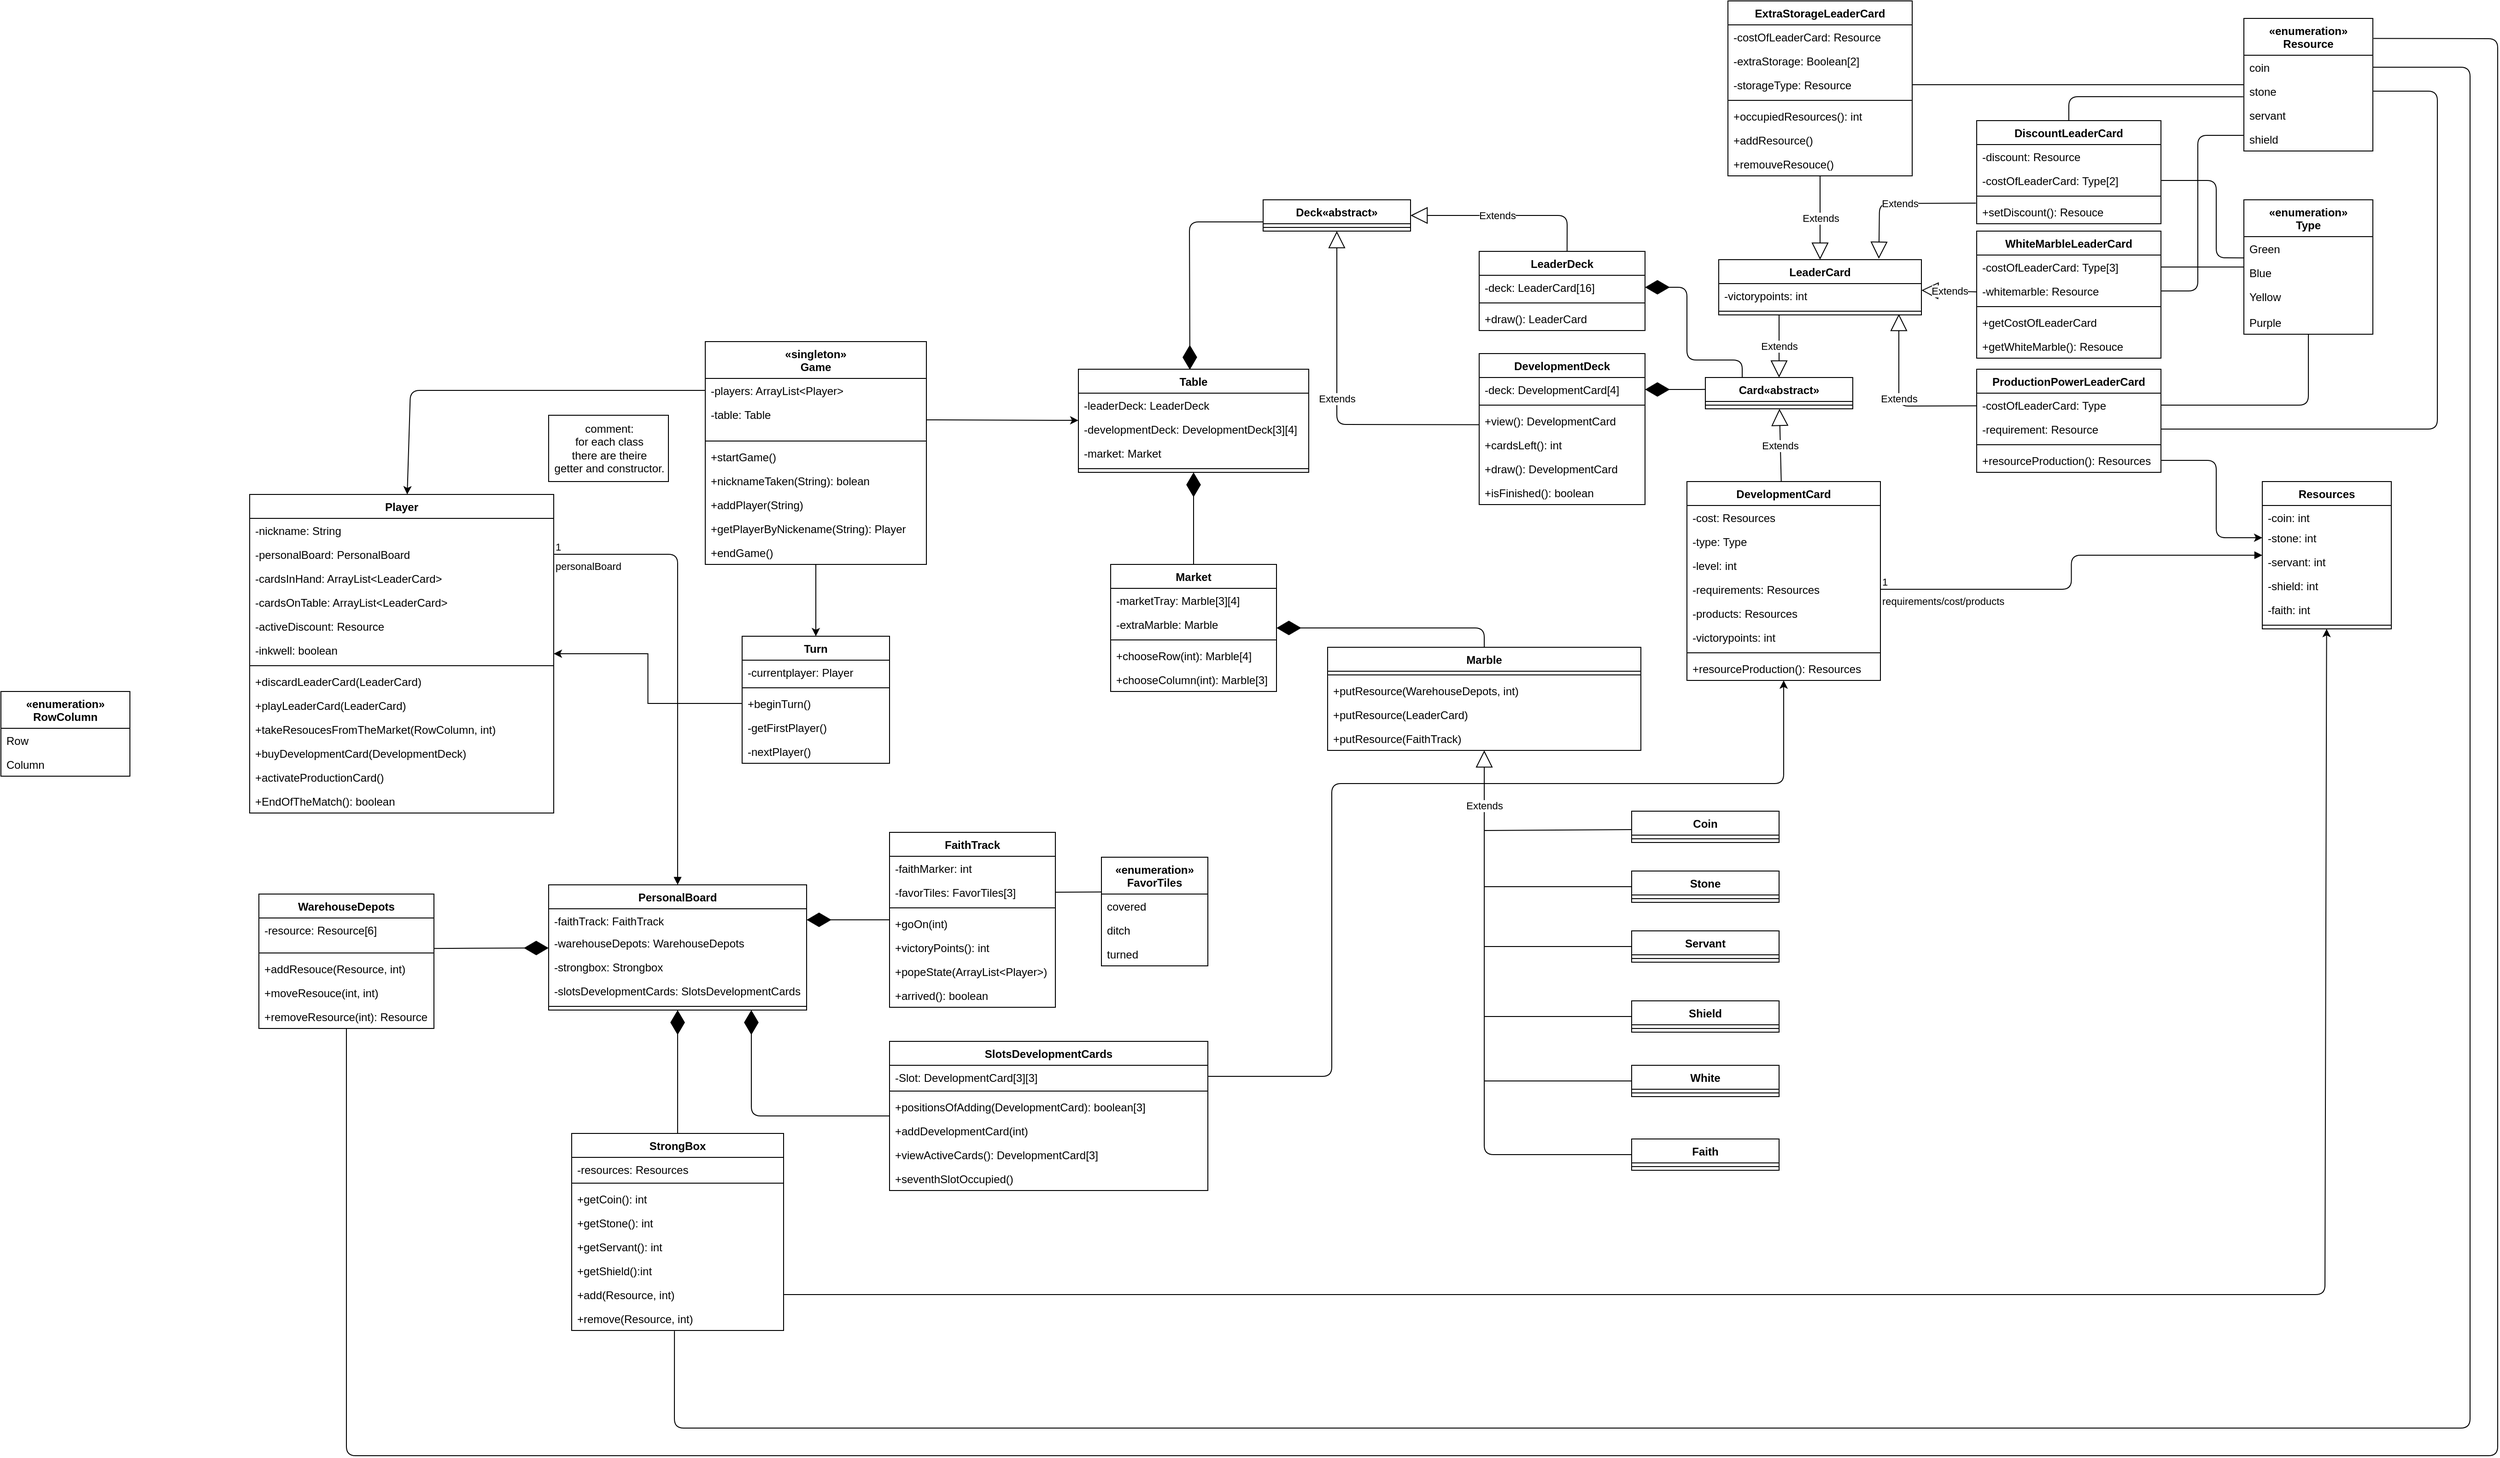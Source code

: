 <mxfile version="14.4.9" type="github">
  <diagram name="Page-1" id="e7e014a7-5840-1c2e-5031-d8a46d1fe8dd">
    <mxGraphModel dx="3319" dy="3024" grid="1" gridSize="10" guides="1" tooltips="1" connect="1" arrows="1" fold="1" page="1" pageScale="1" pageWidth="1169" pageHeight="826" background="#ffffff" math="0" shadow="0">
      <root>
        <mxCell id="0" />
        <mxCell id="1" parent="0" />
        <mxCell id="j_IWQZukRgsDgJ5B7h0S-45" value="PersonalBoard" style="swimlane;fontStyle=1;align=center;verticalAlign=top;childLayout=stackLayout;horizontal=1;startSize=26;horizontalStack=0;resizeParent=1;resizeParentMax=0;resizeLast=0;collapsible=1;marginBottom=0;" parent="1" vertex="1">
          <mxGeometry x="-1495.5" y="-1480" width="280" height="136" as="geometry" />
        </mxCell>
        <mxCell id="j_IWQZukRgsDgJ5B7h0S-46" value="-faithTrack: FaithTrack" style="text;strokeColor=none;fillColor=none;align=left;verticalAlign=top;spacingLeft=4;spacingRight=4;overflow=hidden;rotatable=0;points=[[0,0.5],[1,0.5]];portConstraint=eastwest;" parent="j_IWQZukRgsDgJ5B7h0S-45" vertex="1">
          <mxGeometry y="26" width="280" height="24" as="geometry" />
        </mxCell>
        <mxCell id="6MP6MsQXi6saDkDlqXph-24" value="-warehouseDepots: WarehouseDepots" style="text;strokeColor=none;fillColor=none;align=left;verticalAlign=top;spacingLeft=4;spacingRight=4;overflow=hidden;rotatable=0;points=[[0,0.5],[1,0.5]];portConstraint=eastwest;" parent="j_IWQZukRgsDgJ5B7h0S-45" vertex="1">
          <mxGeometry y="50" width="280" height="26" as="geometry" />
        </mxCell>
        <mxCell id="6MP6MsQXi6saDkDlqXph-25" value="-strongbox: Strongbox" style="text;strokeColor=none;fillColor=none;align=left;verticalAlign=top;spacingLeft=4;spacingRight=4;overflow=hidden;rotatable=0;points=[[0,0.5],[1,0.5]];portConstraint=eastwest;" parent="j_IWQZukRgsDgJ5B7h0S-45" vertex="1">
          <mxGeometry y="76" width="280" height="26" as="geometry" />
        </mxCell>
        <mxCell id="6MP6MsQXi6saDkDlqXph-26" value="-slotsDevelopmentCards: SlotsDevelopmentCards" style="text;strokeColor=none;fillColor=none;align=left;verticalAlign=top;spacingLeft=4;spacingRight=4;overflow=hidden;rotatable=0;points=[[0,0.5],[1,0.5]];portConstraint=eastwest;" parent="j_IWQZukRgsDgJ5B7h0S-45" vertex="1">
          <mxGeometry y="102" width="280" height="26" as="geometry" />
        </mxCell>
        <mxCell id="j_IWQZukRgsDgJ5B7h0S-47" value="" style="line;strokeWidth=1;fillColor=none;align=left;verticalAlign=middle;spacingTop=-1;spacingLeft=3;spacingRight=3;rotatable=0;labelPosition=right;points=[];portConstraint=eastwest;" parent="j_IWQZukRgsDgJ5B7h0S-45" vertex="1">
          <mxGeometry y="128" width="280" height="8" as="geometry" />
        </mxCell>
        <mxCell id="j_IWQZukRgsDgJ5B7h0S-62" value="«enumeration»&#xa;FavorTiles" style="swimlane;fontStyle=1;childLayout=stackLayout;horizontal=1;startSize=40;fillColor=none;horizontalStack=0;resizeParent=1;resizeParentMax=0;resizeLast=0;collapsible=1;marginBottom=0;" parent="1" vertex="1">
          <mxGeometry x="-895.5" y="-1510" width="115.5" height="118" as="geometry" />
        </mxCell>
        <mxCell id="j_IWQZukRgsDgJ5B7h0S-63" value="covered" style="text;strokeColor=none;fillColor=none;align=left;verticalAlign=top;spacingLeft=4;spacingRight=4;overflow=hidden;rotatable=0;points=[[0,0.5],[1,0.5]];portConstraint=eastwest;" parent="j_IWQZukRgsDgJ5B7h0S-62" vertex="1">
          <mxGeometry y="40" width="115.5" height="26" as="geometry" />
        </mxCell>
        <mxCell id="j_IWQZukRgsDgJ5B7h0S-64" value="ditch" style="text;strokeColor=none;fillColor=none;align=left;verticalAlign=top;spacingLeft=4;spacingRight=4;overflow=hidden;rotatable=0;points=[[0,0.5],[1,0.5]];portConstraint=eastwest;" parent="j_IWQZukRgsDgJ5B7h0S-62" vertex="1">
          <mxGeometry y="66" width="115.5" height="26" as="geometry" />
        </mxCell>
        <mxCell id="j_IWQZukRgsDgJ5B7h0S-65" value="turned" style="text;strokeColor=none;fillColor=none;align=left;verticalAlign=top;spacingLeft=4;spacingRight=4;overflow=hidden;rotatable=0;points=[[0,0.5],[1,0.5]];portConstraint=eastwest;" parent="j_IWQZukRgsDgJ5B7h0S-62" vertex="1">
          <mxGeometry y="92" width="115.5" height="26" as="geometry" />
        </mxCell>
        <mxCell id="j_IWQZukRgsDgJ5B7h0S-69" value="" style="endArrow=none;html=1;entryX=0;entryY=0.32;entryDx=0;entryDy=0;exitX=1;exitY=0.5;exitDx=0;exitDy=0;entryPerimeter=0;" parent="1" source="6MP6MsQXi6saDkDlqXph-27" target="j_IWQZukRgsDgJ5B7h0S-62" edge="1">
          <mxGeometry width="50" height="50" relative="1" as="geometry">
            <mxPoint x="-945.5" y="-1498" as="sourcePoint" />
            <mxPoint x="-695.5" y="-658" as="targetPoint" />
          </mxGeometry>
        </mxCell>
        <mxCell id="j_IWQZukRgsDgJ5B7h0S-74" value="FaithTrack" style="swimlane;fontStyle=1;align=center;verticalAlign=top;childLayout=stackLayout;horizontal=1;startSize=26;horizontalStack=0;resizeParent=1;resizeParentMax=0;resizeLast=0;collapsible=1;marginBottom=0;" parent="1" vertex="1">
          <mxGeometry x="-1125.5" y="-1537" width="180" height="190" as="geometry" />
        </mxCell>
        <mxCell id="6MP6MsQXi6saDkDlqXph-28" value="-faithMarker: int" style="text;strokeColor=none;fillColor=none;align=left;verticalAlign=top;spacingLeft=4;spacingRight=4;overflow=hidden;rotatable=0;points=[[0,0.5],[1,0.5]];portConstraint=eastwest;" parent="j_IWQZukRgsDgJ5B7h0S-74" vertex="1">
          <mxGeometry y="26" width="180" height="26" as="geometry" />
        </mxCell>
        <mxCell id="6MP6MsQXi6saDkDlqXph-27" value="-favorTiles: FavorTiles[3]&#xa;" style="text;strokeColor=none;fillColor=none;align=left;verticalAlign=top;spacingLeft=4;spacingRight=4;overflow=hidden;rotatable=0;points=[[0,0.5],[1,0.5]];portConstraint=eastwest;" parent="j_IWQZukRgsDgJ5B7h0S-74" vertex="1">
          <mxGeometry y="52" width="180" height="26" as="geometry" />
        </mxCell>
        <mxCell id="j_IWQZukRgsDgJ5B7h0S-76" value="" style="line;strokeWidth=1;fillColor=none;align=left;verticalAlign=middle;spacingTop=-1;spacingLeft=3;spacingRight=3;rotatable=0;labelPosition=right;points=[];portConstraint=eastwest;" parent="j_IWQZukRgsDgJ5B7h0S-74" vertex="1">
          <mxGeometry y="78" width="180" height="8" as="geometry" />
        </mxCell>
        <mxCell id="j_IWQZukRgsDgJ5B7h0S-77" value="+goOn(int)" style="text;strokeColor=none;fillColor=none;align=left;verticalAlign=top;spacingLeft=4;spacingRight=4;overflow=hidden;rotatable=0;points=[[0,0.5],[1,0.5]];portConstraint=eastwest;" parent="j_IWQZukRgsDgJ5B7h0S-74" vertex="1">
          <mxGeometry y="86" width="180" height="26" as="geometry" />
        </mxCell>
        <mxCell id="zsWBfRV9gmnBReKQ3E4T-20" value="+victoryPoints(): int" style="text;strokeColor=none;fillColor=none;align=left;verticalAlign=top;spacingLeft=4;spacingRight=4;overflow=hidden;rotatable=0;points=[[0,0.5],[1,0.5]];portConstraint=eastwest;" parent="j_IWQZukRgsDgJ5B7h0S-74" vertex="1">
          <mxGeometry y="112" width="180" height="26" as="geometry" />
        </mxCell>
        <mxCell id="zsWBfRV9gmnBReKQ3E4T-41" value="+popeState(ArrayList&lt;Player&gt;)" style="text;strokeColor=none;fillColor=none;align=left;verticalAlign=top;spacingLeft=4;spacingRight=4;overflow=hidden;rotatable=0;points=[[0,0.5],[1,0.5]];portConstraint=eastwest;" parent="j_IWQZukRgsDgJ5B7h0S-74" vertex="1">
          <mxGeometry y="138" width="180" height="26" as="geometry" />
        </mxCell>
        <mxCell id="zsWBfRV9gmnBReKQ3E4T-42" value="+arrived(): boolean" style="text;strokeColor=none;fillColor=none;align=left;verticalAlign=top;spacingLeft=4;spacingRight=4;overflow=hidden;rotatable=0;points=[[0,0.5],[1,0.5]];portConstraint=eastwest;" parent="j_IWQZukRgsDgJ5B7h0S-74" vertex="1">
          <mxGeometry y="164" width="180" height="26" as="geometry" />
        </mxCell>
        <mxCell id="j_IWQZukRgsDgJ5B7h0S-78" value="WarehouseDepots" style="swimlane;fontStyle=1;align=center;verticalAlign=top;childLayout=stackLayout;horizontal=1;startSize=26;horizontalStack=0;resizeParent=1;resizeParentMax=0;resizeLast=0;collapsible=1;marginBottom=0;" parent="1" vertex="1">
          <mxGeometry x="-1810" y="-1470" width="190" height="146" as="geometry" />
        </mxCell>
        <mxCell id="j_IWQZukRgsDgJ5B7h0S-79" value="-resource: Resource[6]" style="text;strokeColor=none;fillColor=none;align=left;verticalAlign=top;spacingLeft=4;spacingRight=4;overflow=hidden;rotatable=0;points=[[0,0.5],[1,0.5]];portConstraint=eastwest;" parent="j_IWQZukRgsDgJ5B7h0S-78" vertex="1">
          <mxGeometry y="26" width="190" height="34" as="geometry" />
        </mxCell>
        <mxCell id="j_IWQZukRgsDgJ5B7h0S-80" value="" style="line;strokeWidth=1;fillColor=none;align=left;verticalAlign=middle;spacingTop=-1;spacingLeft=3;spacingRight=3;rotatable=0;labelPosition=right;points=[];portConstraint=eastwest;" parent="j_IWQZukRgsDgJ5B7h0S-78" vertex="1">
          <mxGeometry y="60" width="190" height="8" as="geometry" />
        </mxCell>
        <mxCell id="j_IWQZukRgsDgJ5B7h0S-81" value="+addResouce(Resource, int)" style="text;strokeColor=none;fillColor=none;align=left;verticalAlign=top;spacingLeft=4;spacingRight=4;overflow=hidden;rotatable=0;points=[[0,0.5],[1,0.5]];portConstraint=eastwest;" parent="j_IWQZukRgsDgJ5B7h0S-78" vertex="1">
          <mxGeometry y="68" width="190" height="26" as="geometry" />
        </mxCell>
        <mxCell id="zsWBfRV9gmnBReKQ3E4T-17" value="+moveResouce(int, int)" style="text;strokeColor=none;fillColor=none;align=left;verticalAlign=top;spacingLeft=4;spacingRight=4;overflow=hidden;rotatable=0;points=[[0,0.5],[1,0.5]];portConstraint=eastwest;" parent="j_IWQZukRgsDgJ5B7h0S-78" vertex="1">
          <mxGeometry y="94" width="190" height="26" as="geometry" />
        </mxCell>
        <mxCell id="zsWBfRV9gmnBReKQ3E4T-18" value="+removeResource(int): Resource" style="text;strokeColor=none;fillColor=none;align=left;verticalAlign=top;spacingLeft=4;spacingRight=4;overflow=hidden;rotatable=0;points=[[0,0.5],[1,0.5]];portConstraint=eastwest;" parent="j_IWQZukRgsDgJ5B7h0S-78" vertex="1">
          <mxGeometry y="120" width="190" height="26" as="geometry" />
        </mxCell>
        <mxCell id="j_IWQZukRgsDgJ5B7h0S-86" value="StrongBox" style="swimlane;fontStyle=1;align=center;verticalAlign=top;childLayout=stackLayout;horizontal=1;startSize=26;horizontalStack=0;resizeParent=1;resizeParentMax=0;resizeLast=0;collapsible=1;marginBottom=0;" parent="1" vertex="1">
          <mxGeometry x="-1470.5" y="-1210" width="230" height="214" as="geometry" />
        </mxCell>
        <mxCell id="j_IWQZukRgsDgJ5B7h0S-87" value="-resources: Resources" style="text;strokeColor=none;fillColor=none;align=left;verticalAlign=top;spacingLeft=4;spacingRight=4;overflow=hidden;rotatable=0;points=[[0,0.5],[1,0.5]];portConstraint=eastwest;" parent="j_IWQZukRgsDgJ5B7h0S-86" vertex="1">
          <mxGeometry y="26" width="230" height="24" as="geometry" />
        </mxCell>
        <mxCell id="j_IWQZukRgsDgJ5B7h0S-88" value="" style="line;strokeWidth=1;fillColor=none;align=left;verticalAlign=middle;spacingTop=-1;spacingLeft=3;spacingRight=3;rotatable=0;labelPosition=right;points=[];portConstraint=eastwest;" parent="j_IWQZukRgsDgJ5B7h0S-86" vertex="1">
          <mxGeometry y="50" width="230" height="8" as="geometry" />
        </mxCell>
        <mxCell id="j_IWQZukRgsDgJ5B7h0S-89" value="+getCoin(): int" style="text;strokeColor=none;fillColor=none;align=left;verticalAlign=top;spacingLeft=4;spacingRight=4;overflow=hidden;rotatable=0;points=[[0,0.5],[1,0.5]];portConstraint=eastwest;" parent="j_IWQZukRgsDgJ5B7h0S-86" vertex="1">
          <mxGeometry y="58" width="230" height="26" as="geometry" />
        </mxCell>
        <mxCell id="zsWBfRV9gmnBReKQ3E4T-8" value="+getStone(): int" style="text;strokeColor=none;fillColor=none;align=left;verticalAlign=top;spacingLeft=4;spacingRight=4;overflow=hidden;rotatable=0;points=[[0,0.5],[1,0.5]];portConstraint=eastwest;" parent="j_IWQZukRgsDgJ5B7h0S-86" vertex="1">
          <mxGeometry y="84" width="230" height="26" as="geometry" />
        </mxCell>
        <mxCell id="zsWBfRV9gmnBReKQ3E4T-10" value="+getServant(): int" style="text;strokeColor=none;fillColor=none;align=left;verticalAlign=top;spacingLeft=4;spacingRight=4;overflow=hidden;rotatable=0;points=[[0,0.5],[1,0.5]];portConstraint=eastwest;" parent="j_IWQZukRgsDgJ5B7h0S-86" vertex="1">
          <mxGeometry y="110" width="230" height="26" as="geometry" />
        </mxCell>
        <mxCell id="zsWBfRV9gmnBReKQ3E4T-11" value="+getShield():int" style="text;strokeColor=none;fillColor=none;align=left;verticalAlign=top;spacingLeft=4;spacingRight=4;overflow=hidden;rotatable=0;points=[[0,0.5],[1,0.5]];portConstraint=eastwest;" parent="j_IWQZukRgsDgJ5B7h0S-86" vertex="1">
          <mxGeometry y="136" width="230" height="26" as="geometry" />
        </mxCell>
        <mxCell id="zsWBfRV9gmnBReKQ3E4T-12" value="+add(Resource, int)" style="text;strokeColor=none;fillColor=none;align=left;verticalAlign=top;spacingLeft=4;spacingRight=4;overflow=hidden;rotatable=0;points=[[0,0.5],[1,0.5]];portConstraint=eastwest;" parent="j_IWQZukRgsDgJ5B7h0S-86" vertex="1">
          <mxGeometry y="162" width="230" height="26" as="geometry" />
        </mxCell>
        <mxCell id="zsWBfRV9gmnBReKQ3E4T-13" value="+remove(Resource, int)" style="text;strokeColor=none;fillColor=none;align=left;verticalAlign=top;spacingLeft=4;spacingRight=4;overflow=hidden;rotatable=0;points=[[0,0.5],[1,0.5]];portConstraint=eastwest;" parent="j_IWQZukRgsDgJ5B7h0S-86" vertex="1">
          <mxGeometry y="188" width="230" height="26" as="geometry" />
        </mxCell>
        <mxCell id="j_IWQZukRgsDgJ5B7h0S-109" value="SlotsDevelopmentCards" style="swimlane;fontStyle=1;align=center;verticalAlign=top;childLayout=stackLayout;horizontal=1;startSize=26;horizontalStack=0;resizeParent=1;resizeParentMax=0;resizeLast=0;collapsible=1;marginBottom=0;" parent="1" vertex="1">
          <mxGeometry x="-1125.5" y="-1310" width="345.5" height="162" as="geometry" />
        </mxCell>
        <mxCell id="j_IWQZukRgsDgJ5B7h0S-110" value="-Slot: DevelopmentCard[3][3]&#xa;" style="text;strokeColor=none;fillColor=none;align=left;verticalAlign=top;spacingLeft=4;spacingRight=4;overflow=hidden;rotatable=0;points=[[0,0.5],[1,0.5]];portConstraint=eastwest;" parent="j_IWQZukRgsDgJ5B7h0S-109" vertex="1">
          <mxGeometry y="26" width="345.5" height="24" as="geometry" />
        </mxCell>
        <mxCell id="j_IWQZukRgsDgJ5B7h0S-111" value="" style="line;strokeWidth=1;fillColor=none;align=left;verticalAlign=middle;spacingTop=-1;spacingLeft=3;spacingRight=3;rotatable=0;labelPosition=right;points=[];portConstraint=eastwest;" parent="j_IWQZukRgsDgJ5B7h0S-109" vertex="1">
          <mxGeometry y="50" width="345.5" height="8" as="geometry" />
        </mxCell>
        <mxCell id="zsWBfRV9gmnBReKQ3E4T-14" value="+positionsOfAdding(DevelopmentCard): boolean[3]" style="text;strokeColor=none;fillColor=none;align=left;verticalAlign=top;spacingLeft=4;spacingRight=4;overflow=hidden;rotatable=0;points=[[0,0.5],[1,0.5]];portConstraint=eastwest;" parent="j_IWQZukRgsDgJ5B7h0S-109" vertex="1">
          <mxGeometry y="58" width="345.5" height="26" as="geometry" />
        </mxCell>
        <mxCell id="j_IWQZukRgsDgJ5B7h0S-112" value="+addDevelopmentCard(int)" style="text;strokeColor=none;fillColor=none;align=left;verticalAlign=top;spacingLeft=4;spacingRight=4;overflow=hidden;rotatable=0;points=[[0,0.5],[1,0.5]];portConstraint=eastwest;" parent="j_IWQZukRgsDgJ5B7h0S-109" vertex="1">
          <mxGeometry y="84" width="345.5" height="26" as="geometry" />
        </mxCell>
        <mxCell id="zsWBfRV9gmnBReKQ3E4T-15" value="+viewActiveCards(): DevelopmentCard[3]" style="text;strokeColor=none;fillColor=none;align=left;verticalAlign=top;spacingLeft=4;spacingRight=4;overflow=hidden;rotatable=0;points=[[0,0.5],[1,0.5]];portConstraint=eastwest;" parent="j_IWQZukRgsDgJ5B7h0S-109" vertex="1">
          <mxGeometry y="110" width="345.5" height="26" as="geometry" />
        </mxCell>
        <mxCell id="6MP6MsQXi6saDkDlqXph-30" value="+seventhSlotOccupied()" style="text;strokeColor=none;fillColor=none;align=left;verticalAlign=top;spacingLeft=4;spacingRight=4;overflow=hidden;rotatable=0;points=[[0,0.5],[1,0.5]];portConstraint=eastwest;" parent="j_IWQZukRgsDgJ5B7h0S-109" vertex="1">
          <mxGeometry y="136" width="345.5" height="26" as="geometry" />
        </mxCell>
        <mxCell id="j_IWQZukRgsDgJ5B7h0S-113" value="DevelopmentCard" style="swimlane;fontStyle=1;align=center;verticalAlign=top;childLayout=stackLayout;horizontal=1;startSize=26;horizontalStack=0;resizeParent=1;resizeParentMax=0;resizeLast=0;collapsible=1;marginBottom=0;" parent="1" vertex="1">
          <mxGeometry x="-260" y="-1918" width="210" height="216" as="geometry" />
        </mxCell>
        <mxCell id="j_IWQZukRgsDgJ5B7h0S-137" value="-cost: Resources" style="text;strokeColor=none;fillColor=none;align=left;verticalAlign=top;spacingLeft=4;spacingRight=4;overflow=hidden;rotatable=0;points=[[0,0.5],[1,0.5]];portConstraint=eastwest;" parent="j_IWQZukRgsDgJ5B7h0S-113" vertex="1">
          <mxGeometry y="26" width="210" height="26" as="geometry" />
        </mxCell>
        <mxCell id="j_IWQZukRgsDgJ5B7h0S-139" value="-type: Type" style="text;strokeColor=none;fillColor=none;align=left;verticalAlign=top;spacingLeft=4;spacingRight=4;overflow=hidden;rotatable=0;points=[[0,0.5],[1,0.5]];portConstraint=eastwest;" parent="j_IWQZukRgsDgJ5B7h0S-113" vertex="1">
          <mxGeometry y="52" width="210" height="26" as="geometry" />
        </mxCell>
        <mxCell id="j_IWQZukRgsDgJ5B7h0S-138" value="-level: int" style="text;strokeColor=none;fillColor=none;align=left;verticalAlign=top;spacingLeft=4;spacingRight=4;overflow=hidden;rotatable=0;points=[[0,0.5],[1,0.5]];portConstraint=eastwest;" parent="j_IWQZukRgsDgJ5B7h0S-113" vertex="1">
          <mxGeometry y="78" width="210" height="26" as="geometry" />
        </mxCell>
        <mxCell id="j_IWQZukRgsDgJ5B7h0S-140" value="-requirements: Resources" style="text;strokeColor=none;fillColor=none;align=left;verticalAlign=top;spacingLeft=4;spacingRight=4;overflow=hidden;rotatable=0;points=[[0,0.5],[1,0.5]];portConstraint=eastwest;" parent="j_IWQZukRgsDgJ5B7h0S-113" vertex="1">
          <mxGeometry y="104" width="210" height="26" as="geometry" />
        </mxCell>
        <mxCell id="j_IWQZukRgsDgJ5B7h0S-142" value="-products: Resources" style="text;strokeColor=none;fillColor=none;align=left;verticalAlign=top;spacingLeft=4;spacingRight=4;overflow=hidden;rotatable=0;points=[[0,0.5],[1,0.5]];portConstraint=eastwest;" parent="j_IWQZukRgsDgJ5B7h0S-113" vertex="1">
          <mxGeometry y="130" width="210" height="26" as="geometry" />
        </mxCell>
        <mxCell id="j_IWQZukRgsDgJ5B7h0S-143" value="-victorypoints: int" style="text;strokeColor=none;fillColor=none;align=left;verticalAlign=top;spacingLeft=4;spacingRight=4;overflow=hidden;rotatable=0;points=[[0,0.5],[1,0.5]];portConstraint=eastwest;" parent="j_IWQZukRgsDgJ5B7h0S-113" vertex="1">
          <mxGeometry y="156" width="210" height="26" as="geometry" />
        </mxCell>
        <mxCell id="j_IWQZukRgsDgJ5B7h0S-115" value="" style="line;strokeWidth=1;fillColor=none;align=left;verticalAlign=middle;spacingTop=-1;spacingLeft=3;spacingRight=3;rotatable=0;labelPosition=right;points=[];portConstraint=eastwest;" parent="j_IWQZukRgsDgJ5B7h0S-113" vertex="1">
          <mxGeometry y="182" width="210" height="8" as="geometry" />
        </mxCell>
        <mxCell id="6MP6MsQXi6saDkDlqXph-23" value="+resourceProduction(): Resources" style="text;strokeColor=none;fillColor=none;align=left;verticalAlign=top;spacingLeft=4;spacingRight=4;overflow=hidden;rotatable=0;points=[[0,0.5],[1,0.5]];portConstraint=eastwest;" parent="j_IWQZukRgsDgJ5B7h0S-113" vertex="1">
          <mxGeometry y="190" width="210" height="26" as="geometry" />
        </mxCell>
        <mxCell id="j_IWQZukRgsDgJ5B7h0S-123" value="«enumeration»&#xa;Type" style="swimlane;fontStyle=1;childLayout=stackLayout;horizontal=1;startSize=40;fillColor=none;horizontalStack=0;resizeParent=1;resizeParentMax=0;resizeLast=0;collapsible=1;marginBottom=0;verticalAlign=top;" parent="1" vertex="1">
          <mxGeometry x="344.5" y="-2224" width="140" height="146" as="geometry" />
        </mxCell>
        <mxCell id="j_IWQZukRgsDgJ5B7h0S-124" value="Green" style="text;strokeColor=none;fillColor=none;align=left;verticalAlign=top;spacingLeft=4;spacingRight=4;overflow=hidden;rotatable=0;points=[[0,0.5],[1,0.5]];portConstraint=eastwest;" parent="j_IWQZukRgsDgJ5B7h0S-123" vertex="1">
          <mxGeometry y="40" width="140" height="26" as="geometry" />
        </mxCell>
        <mxCell id="j_IWQZukRgsDgJ5B7h0S-125" value="Blue" style="text;strokeColor=none;fillColor=none;align=left;verticalAlign=top;spacingLeft=4;spacingRight=4;overflow=hidden;rotatable=0;points=[[0,0.5],[1,0.5]];portConstraint=eastwest;" parent="j_IWQZukRgsDgJ5B7h0S-123" vertex="1">
          <mxGeometry y="66" width="140" height="26" as="geometry" />
        </mxCell>
        <mxCell id="j_IWQZukRgsDgJ5B7h0S-126" value="Yellow" style="text;strokeColor=none;fillColor=none;align=left;verticalAlign=top;spacingLeft=4;spacingRight=4;overflow=hidden;rotatable=0;points=[[0,0.5],[1,0.5]];portConstraint=eastwest;" parent="j_IWQZukRgsDgJ5B7h0S-123" vertex="1">
          <mxGeometry y="92" width="140" height="28" as="geometry" />
        </mxCell>
        <mxCell id="j_IWQZukRgsDgJ5B7h0S-127" value="Purple" style="text;strokeColor=none;fillColor=none;align=left;verticalAlign=top;spacingLeft=4;spacingRight=4;overflow=hidden;rotatable=0;points=[[0,0.5],[1,0.5]];portConstraint=eastwest;" parent="j_IWQZukRgsDgJ5B7h0S-123" vertex="1">
          <mxGeometry y="120" width="140" height="26" as="geometry" />
        </mxCell>
        <mxCell id="j_IWQZukRgsDgJ5B7h0S-132" value="Resources" style="swimlane;fontStyle=1;childLayout=stackLayout;horizontal=1;startSize=26;fillColor=none;horizontalStack=0;resizeParent=1;resizeParentMax=0;resizeLast=0;collapsible=1;marginBottom=0;verticalAlign=top;" parent="1" vertex="1">
          <mxGeometry x="364.5" y="-1918" width="140" height="160" as="geometry" />
        </mxCell>
        <mxCell id="j_IWQZukRgsDgJ5B7h0S-133" value="-coin: int" style="text;strokeColor=none;fillColor=none;align=left;verticalAlign=top;spacingLeft=4;spacingRight=4;overflow=hidden;rotatable=0;points=[[0,0.5],[1,0.5]];portConstraint=eastwest;" parent="j_IWQZukRgsDgJ5B7h0S-132" vertex="1">
          <mxGeometry y="26" width="140" height="22" as="geometry" />
        </mxCell>
        <mxCell id="j_IWQZukRgsDgJ5B7h0S-134" value="-stone: int" style="text;strokeColor=none;fillColor=none;align=left;verticalAlign=top;spacingLeft=4;spacingRight=4;overflow=hidden;rotatable=0;points=[[0,0.5],[1,0.5]];portConstraint=eastwest;" parent="j_IWQZukRgsDgJ5B7h0S-132" vertex="1">
          <mxGeometry y="48" width="140" height="26" as="geometry" />
        </mxCell>
        <mxCell id="j_IWQZukRgsDgJ5B7h0S-135" value="-servant: int" style="text;strokeColor=none;fillColor=none;align=left;verticalAlign=top;spacingLeft=4;spacingRight=4;overflow=hidden;rotatable=0;points=[[0,0.5],[1,0.5]];portConstraint=eastwest;" parent="j_IWQZukRgsDgJ5B7h0S-132" vertex="1">
          <mxGeometry y="74" width="140" height="26" as="geometry" />
        </mxCell>
        <mxCell id="j_IWQZukRgsDgJ5B7h0S-136" value="-shield: int" style="text;strokeColor=none;fillColor=none;align=left;verticalAlign=top;spacingLeft=4;spacingRight=4;overflow=hidden;rotatable=0;points=[[0,0.5],[1,0.5]];portConstraint=eastwest;" parent="j_IWQZukRgsDgJ5B7h0S-132" vertex="1">
          <mxGeometry y="100" width="140" height="26" as="geometry" />
        </mxCell>
        <mxCell id="j_IWQZukRgsDgJ5B7h0S-217" value="-faith: int" style="text;strokeColor=none;fillColor=none;align=left;verticalAlign=top;spacingLeft=4;spacingRight=4;overflow=hidden;rotatable=0;points=[[0,0.5],[1,0.5]];portConstraint=eastwest;" parent="j_IWQZukRgsDgJ5B7h0S-132" vertex="1">
          <mxGeometry y="126" width="140" height="26" as="geometry" />
        </mxCell>
        <mxCell id="-SuyyC4R5xekOw7VtIkT-21" value="" style="line;strokeWidth=1;fillColor=none;align=left;verticalAlign=middle;spacingTop=-1;spacingLeft=3;spacingRight=3;rotatable=0;labelPosition=right;points=[];portConstraint=eastwest;" parent="j_IWQZukRgsDgJ5B7h0S-132" vertex="1">
          <mxGeometry y="152" width="140" height="8" as="geometry" />
        </mxCell>
        <mxCell id="j_IWQZukRgsDgJ5B7h0S-152" value="LeaderCard" style="swimlane;fontStyle=1;align=center;verticalAlign=top;childLayout=stackLayout;horizontal=1;startSize=26;horizontalStack=0;resizeParent=1;resizeParentMax=0;resizeLast=0;collapsible=1;marginBottom=0;" parent="1" vertex="1">
          <mxGeometry x="-225.5" y="-2159" width="220" height="60" as="geometry" />
        </mxCell>
        <mxCell id="j_IWQZukRgsDgJ5B7h0S-156" value="-victorypoints: int" style="text;strokeColor=none;fillColor=none;align=left;verticalAlign=top;spacingLeft=4;spacingRight=4;overflow=hidden;rotatable=0;points=[[0,0.5],[1,0.5]];portConstraint=eastwest;" parent="j_IWQZukRgsDgJ5B7h0S-152" vertex="1">
          <mxGeometry y="26" width="220" height="26" as="geometry" />
        </mxCell>
        <mxCell id="j_IWQZukRgsDgJ5B7h0S-154" value="" style="line;strokeWidth=1;fillColor=none;align=left;verticalAlign=middle;spacingTop=-1;spacingLeft=3;spacingRight=3;rotatable=0;labelPosition=right;points=[];portConstraint=eastwest;" parent="j_IWQZukRgsDgJ5B7h0S-152" vertex="1">
          <mxGeometry y="52" width="220" height="8" as="geometry" />
        </mxCell>
        <mxCell id="j_IWQZukRgsDgJ5B7h0S-167" value="LeaderDeck" style="swimlane;fontStyle=1;align=center;verticalAlign=top;childLayout=stackLayout;horizontal=1;startSize=26;horizontalStack=0;resizeParent=1;resizeParentMax=0;resizeLast=0;collapsible=1;marginBottom=0;" parent="1" vertex="1">
          <mxGeometry x="-485.5" y="-2168" width="180" height="86" as="geometry" />
        </mxCell>
        <mxCell id="j_IWQZukRgsDgJ5B7h0S-168" value="-deck: LeaderCard[16]" style="text;strokeColor=none;fillColor=none;align=left;verticalAlign=top;spacingLeft=4;spacingRight=4;overflow=hidden;rotatable=0;points=[[0,0.5],[1,0.5]];portConstraint=eastwest;" parent="j_IWQZukRgsDgJ5B7h0S-167" vertex="1">
          <mxGeometry y="26" width="180" height="26" as="geometry" />
        </mxCell>
        <mxCell id="j_IWQZukRgsDgJ5B7h0S-169" value="" style="line;strokeWidth=1;fillColor=none;align=left;verticalAlign=middle;spacingTop=-1;spacingLeft=3;spacingRight=3;rotatable=0;labelPosition=right;points=[];portConstraint=eastwest;" parent="j_IWQZukRgsDgJ5B7h0S-167" vertex="1">
          <mxGeometry y="52" width="180" height="8" as="geometry" />
        </mxCell>
        <mxCell id="-SuyyC4R5xekOw7VtIkT-28" value="+draw(): LeaderCard" style="text;strokeColor=none;fillColor=none;align=left;verticalAlign=top;spacingLeft=4;spacingRight=4;overflow=hidden;rotatable=0;points=[[0,0.5],[1,0.5]];portConstraint=eastwest;" parent="j_IWQZukRgsDgJ5B7h0S-167" vertex="1">
          <mxGeometry y="60" width="180" height="26" as="geometry" />
        </mxCell>
        <mxCell id="j_IWQZukRgsDgJ5B7h0S-171" value="DevelopmentDeck" style="swimlane;fontStyle=1;align=center;verticalAlign=top;childLayout=stackLayout;horizontal=1;startSize=26;horizontalStack=0;resizeParent=1;resizeParentMax=0;resizeLast=0;collapsible=1;marginBottom=0;" parent="1" vertex="1">
          <mxGeometry x="-485.5" y="-2057" width="180" height="164" as="geometry" />
        </mxCell>
        <mxCell id="j_IWQZukRgsDgJ5B7h0S-172" value="-deck: DevelopmentCard[4]" style="text;strokeColor=none;fillColor=none;align=left;verticalAlign=top;spacingLeft=4;spacingRight=4;overflow=hidden;rotatable=0;points=[[0,0.5],[1,0.5]];portConstraint=eastwest;" parent="j_IWQZukRgsDgJ5B7h0S-171" vertex="1">
          <mxGeometry y="26" width="180" height="26" as="geometry" />
        </mxCell>
        <mxCell id="j_IWQZukRgsDgJ5B7h0S-173" value="" style="line;strokeWidth=1;fillColor=none;align=left;verticalAlign=middle;spacingTop=-1;spacingLeft=3;spacingRight=3;rotatable=0;labelPosition=right;points=[];portConstraint=eastwest;" parent="j_IWQZukRgsDgJ5B7h0S-171" vertex="1">
          <mxGeometry y="52" width="180" height="8" as="geometry" />
        </mxCell>
        <mxCell id="-SuyyC4R5xekOw7VtIkT-9" value="+view(): DevelopmentCard" style="text;strokeColor=none;fillColor=none;align=left;verticalAlign=top;spacingLeft=4;spacingRight=4;overflow=hidden;rotatable=0;points=[[0,0.5],[1,0.5]];portConstraint=eastwest;" parent="j_IWQZukRgsDgJ5B7h0S-171" vertex="1">
          <mxGeometry y="60" width="180" height="26" as="geometry" />
        </mxCell>
        <mxCell id="-SuyyC4R5xekOw7VtIkT-10" value="+cardsLeft(): int" style="text;strokeColor=none;fillColor=none;align=left;verticalAlign=top;spacingLeft=4;spacingRight=4;overflow=hidden;rotatable=0;points=[[0,0.5],[1,0.5]];portConstraint=eastwest;" parent="j_IWQZukRgsDgJ5B7h0S-171" vertex="1">
          <mxGeometry y="86" width="180" height="26" as="geometry" />
        </mxCell>
        <mxCell id="j_IWQZukRgsDgJ5B7h0S-174" value="+draw(): DevelopmentCard" style="text;strokeColor=none;fillColor=none;align=left;verticalAlign=top;spacingLeft=4;spacingRight=4;overflow=hidden;rotatable=0;points=[[0,0.5],[1,0.5]];portConstraint=eastwest;" parent="j_IWQZukRgsDgJ5B7h0S-171" vertex="1">
          <mxGeometry y="112" width="180" height="26" as="geometry" />
        </mxCell>
        <mxCell id="zsWBfRV9gmnBReKQ3E4T-59" value="+isFinished(): boolean" style="text;strokeColor=none;fillColor=none;align=left;verticalAlign=top;spacingLeft=4;spacingRight=4;overflow=hidden;rotatable=0;points=[[0,0.5],[1,0.5]];portConstraint=eastwest;" parent="j_IWQZukRgsDgJ5B7h0S-171" vertex="1">
          <mxGeometry y="138" width="180" height="26" as="geometry" />
        </mxCell>
        <mxCell id="j_IWQZukRgsDgJ5B7h0S-188" value="«enumeration»&#xa;Resource" style="swimlane;fontStyle=1;childLayout=stackLayout;horizontal=1;startSize=40;fillColor=none;horizontalStack=0;resizeParent=1;resizeParentMax=0;resizeLast=0;collapsible=1;marginBottom=0;verticalAlign=top;" parent="1" vertex="1">
          <mxGeometry x="344.5" y="-2421" width="140" height="144" as="geometry" />
        </mxCell>
        <mxCell id="j_IWQZukRgsDgJ5B7h0S-189" value="coin" style="text;strokeColor=none;fillColor=none;align=left;verticalAlign=top;spacingLeft=4;spacingRight=4;overflow=hidden;rotatable=0;points=[[0,0.5],[1,0.5]];portConstraint=eastwest;" parent="j_IWQZukRgsDgJ5B7h0S-188" vertex="1">
          <mxGeometry y="40" width="140" height="26" as="geometry" />
        </mxCell>
        <mxCell id="j_IWQZukRgsDgJ5B7h0S-190" value="stone" style="text;strokeColor=none;fillColor=none;align=left;verticalAlign=top;spacingLeft=4;spacingRight=4;overflow=hidden;rotatable=0;points=[[0,0.5],[1,0.5]];portConstraint=eastwest;" parent="j_IWQZukRgsDgJ5B7h0S-188" vertex="1">
          <mxGeometry y="66" width="140" height="26" as="geometry" />
        </mxCell>
        <mxCell id="j_IWQZukRgsDgJ5B7h0S-191" value="servant" style="text;strokeColor=none;fillColor=none;align=left;verticalAlign=top;spacingLeft=4;spacingRight=4;overflow=hidden;rotatable=0;points=[[0,0.5],[1,0.5]];portConstraint=eastwest;" parent="j_IWQZukRgsDgJ5B7h0S-188" vertex="1">
          <mxGeometry y="92" width="140" height="26" as="geometry" />
        </mxCell>
        <mxCell id="j_IWQZukRgsDgJ5B7h0S-192" value="shield" style="text;strokeColor=none;fillColor=none;align=left;verticalAlign=top;spacingLeft=4;spacingRight=4;overflow=hidden;rotatable=0;points=[[0,0.5],[1,0.5]];portConstraint=eastwest;" parent="j_IWQZukRgsDgJ5B7h0S-188" vertex="1">
          <mxGeometry y="118" width="140" height="26" as="geometry" />
        </mxCell>
        <mxCell id="j_IWQZukRgsDgJ5B7h0S-193" value="DiscountLeaderCard" style="swimlane;fontStyle=1;align=center;verticalAlign=top;childLayout=stackLayout;horizontal=1;startSize=26;horizontalStack=0;resizeParent=1;resizeParentMax=0;resizeLast=0;collapsible=1;marginBottom=0;" parent="1" vertex="1">
          <mxGeometry x="54.5" y="-2310" width="200" height="112" as="geometry" />
        </mxCell>
        <mxCell id="j_IWQZukRgsDgJ5B7h0S-160" value="-discount: Resource" style="text;strokeColor=none;fillColor=none;align=left;verticalAlign=top;spacingLeft=4;spacingRight=4;overflow=hidden;rotatable=0;points=[[0,0.5],[1,0.5]];portConstraint=eastwest;" parent="j_IWQZukRgsDgJ5B7h0S-193" vertex="1">
          <mxGeometry y="26" width="200" height="26" as="geometry" />
        </mxCell>
        <mxCell id="j_IWQZukRgsDgJ5B7h0S-251" value="-costOfLeaderCard: Type[2]" style="text;strokeColor=none;fillColor=none;align=left;verticalAlign=top;spacingLeft=4;spacingRight=4;overflow=hidden;rotatable=0;points=[[0,0.5],[1,0.5]];portConstraint=eastwest;" parent="j_IWQZukRgsDgJ5B7h0S-193" vertex="1">
          <mxGeometry y="52" width="200" height="26" as="geometry" />
        </mxCell>
        <mxCell id="j_IWQZukRgsDgJ5B7h0S-195" value="" style="line;strokeWidth=1;fillColor=none;align=left;verticalAlign=middle;spacingTop=-1;spacingLeft=3;spacingRight=3;rotatable=0;labelPosition=right;points=[];portConstraint=eastwest;" parent="j_IWQZukRgsDgJ5B7h0S-193" vertex="1">
          <mxGeometry y="78" width="200" height="8" as="geometry" />
        </mxCell>
        <mxCell id="zsWBfRV9gmnBReKQ3E4T-5" value="+setDiscount(): Resouce" style="text;strokeColor=none;fillColor=none;align=left;verticalAlign=top;spacingLeft=4;spacingRight=4;overflow=hidden;rotatable=0;points=[[0,0.5],[1,0.5]];portConstraint=eastwest;" parent="j_IWQZukRgsDgJ5B7h0S-193" vertex="1">
          <mxGeometry y="86" width="200" height="26" as="geometry" />
        </mxCell>
        <mxCell id="j_IWQZukRgsDgJ5B7h0S-197" value="ExtraStorageLeaderCard" style="swimlane;fontStyle=1;align=center;verticalAlign=top;childLayout=stackLayout;horizontal=1;startSize=26;horizontalStack=0;resizeParent=1;resizeParentMax=0;resizeLast=0;collapsible=1;marginBottom=0;" parent="1" vertex="1">
          <mxGeometry x="-215.5" y="-2440" width="200" height="190" as="geometry" />
        </mxCell>
        <mxCell id="j_IWQZukRgsDgJ5B7h0S-246" value="-costOfLeaderCard: Resource" style="text;strokeColor=none;fillColor=none;align=left;verticalAlign=top;spacingLeft=4;spacingRight=4;overflow=hidden;rotatable=0;points=[[0,0.5],[1,0.5]];portConstraint=eastwest;" parent="j_IWQZukRgsDgJ5B7h0S-197" vertex="1">
          <mxGeometry y="26" width="200" height="26" as="geometry" />
        </mxCell>
        <mxCell id="j_IWQZukRgsDgJ5B7h0S-175" value="-extraStorage: Boolean[2]" style="text;strokeColor=none;fillColor=none;align=left;verticalAlign=top;spacingLeft=4;spacingRight=4;overflow=hidden;rotatable=0;points=[[0,0.5],[1,0.5]];portConstraint=eastwest;" parent="j_IWQZukRgsDgJ5B7h0S-197" vertex="1">
          <mxGeometry y="52" width="200" height="26" as="geometry" />
        </mxCell>
        <mxCell id="j_IWQZukRgsDgJ5B7h0S-236" value="-storageType: Resource" style="text;strokeColor=none;fillColor=none;align=left;verticalAlign=top;spacingLeft=4;spacingRight=4;overflow=hidden;rotatable=0;points=[[0,0.5],[1,0.5]];portConstraint=eastwest;" parent="j_IWQZukRgsDgJ5B7h0S-197" vertex="1">
          <mxGeometry y="78" width="200" height="26" as="geometry" />
        </mxCell>
        <mxCell id="j_IWQZukRgsDgJ5B7h0S-199" value="" style="line;strokeWidth=1;fillColor=none;align=left;verticalAlign=middle;spacingTop=-1;spacingLeft=3;spacingRight=3;rotatable=0;labelPosition=right;points=[];portConstraint=eastwest;" parent="j_IWQZukRgsDgJ5B7h0S-197" vertex="1">
          <mxGeometry y="104" width="200" height="8" as="geometry" />
        </mxCell>
        <mxCell id="zsWBfRV9gmnBReKQ3E4T-1" value="+occupiedResources(): int" style="text;strokeColor=none;fillColor=none;align=left;verticalAlign=top;spacingLeft=4;spacingRight=4;overflow=hidden;rotatable=0;points=[[0,0.5],[1,0.5]];portConstraint=eastwest;" parent="j_IWQZukRgsDgJ5B7h0S-197" vertex="1">
          <mxGeometry y="112" width="200" height="26" as="geometry" />
        </mxCell>
        <mxCell id="zsWBfRV9gmnBReKQ3E4T-2" value="+addResource()" style="text;strokeColor=none;fillColor=none;align=left;verticalAlign=top;spacingLeft=4;spacingRight=4;overflow=hidden;rotatable=0;points=[[0,0.5],[1,0.5]];portConstraint=eastwest;" parent="j_IWQZukRgsDgJ5B7h0S-197" vertex="1">
          <mxGeometry y="138" width="200" height="26" as="geometry" />
        </mxCell>
        <mxCell id="zsWBfRV9gmnBReKQ3E4T-3" value="+remouveResouce()" style="text;strokeColor=none;fillColor=none;align=left;verticalAlign=top;spacingLeft=4;spacingRight=4;overflow=hidden;rotatable=0;points=[[0,0.5],[1,0.5]];portConstraint=eastwest;" parent="j_IWQZukRgsDgJ5B7h0S-197" vertex="1">
          <mxGeometry y="164" width="200" height="26" as="geometry" />
        </mxCell>
        <mxCell id="j_IWQZukRgsDgJ5B7h0S-206" value="WhiteMarbleLeaderCard" style="swimlane;fontStyle=1;align=center;verticalAlign=top;childLayout=stackLayout;horizontal=1;startSize=26;horizontalStack=0;resizeParent=1;resizeParentMax=0;resizeLast=0;collapsible=1;marginBottom=0;" parent="1" vertex="1">
          <mxGeometry x="54.5" y="-2190" width="200" height="138" as="geometry" />
        </mxCell>
        <mxCell id="j_IWQZukRgsDgJ5B7h0S-244" value="-costOfLeaderCard: Type[3]" style="text;strokeColor=none;fillColor=none;align=left;verticalAlign=top;spacingLeft=4;spacingRight=4;overflow=hidden;rotatable=0;points=[[0,0.5],[1,0.5]];portConstraint=eastwest;" parent="j_IWQZukRgsDgJ5B7h0S-206" vertex="1">
          <mxGeometry y="26" width="200" height="26" as="geometry" />
        </mxCell>
        <mxCell id="j_IWQZukRgsDgJ5B7h0S-176" value="-whitemarble: Resource" style="text;strokeColor=none;fillColor=none;align=left;verticalAlign=top;spacingLeft=4;spacingRight=4;overflow=hidden;rotatable=0;points=[[0,0.5],[1,0.5]];portConstraint=eastwest;" parent="j_IWQZukRgsDgJ5B7h0S-206" vertex="1">
          <mxGeometry y="52" width="200" height="26" as="geometry" />
        </mxCell>
        <mxCell id="j_IWQZukRgsDgJ5B7h0S-208" value="" style="line;strokeWidth=1;fillColor=none;align=left;verticalAlign=middle;spacingTop=-1;spacingLeft=3;spacingRight=3;rotatable=0;labelPosition=right;points=[];portConstraint=eastwest;" parent="j_IWQZukRgsDgJ5B7h0S-206" vertex="1">
          <mxGeometry y="78" width="200" height="8" as="geometry" />
        </mxCell>
        <mxCell id="j_IWQZukRgsDgJ5B7h0S-209" value="+getCostOfLeaderCard" style="text;strokeColor=none;fillColor=none;align=left;verticalAlign=top;spacingLeft=4;spacingRight=4;overflow=hidden;rotatable=0;points=[[0,0.5],[1,0.5]];portConstraint=eastwest;" parent="j_IWQZukRgsDgJ5B7h0S-206" vertex="1">
          <mxGeometry y="86" width="200" height="26" as="geometry" />
        </mxCell>
        <mxCell id="zsWBfRV9gmnBReKQ3E4T-7" value="+getWhiteMarble(): Resouce" style="text;strokeColor=none;fillColor=none;align=left;verticalAlign=top;spacingLeft=4;spacingRight=4;overflow=hidden;rotatable=0;points=[[0,0.5],[1,0.5]];portConstraint=eastwest;" parent="j_IWQZukRgsDgJ5B7h0S-206" vertex="1">
          <mxGeometry y="112" width="200" height="26" as="geometry" />
        </mxCell>
        <mxCell id="j_IWQZukRgsDgJ5B7h0S-211" value="ProductionPowerLeaderCard" style="swimlane;fontStyle=1;align=center;verticalAlign=top;childLayout=stackLayout;horizontal=1;startSize=26;horizontalStack=0;resizeParent=1;resizeParentMax=0;resizeLast=0;collapsible=1;marginBottom=0;" parent="1" vertex="1">
          <mxGeometry x="54.5" y="-2040" width="200" height="112" as="geometry" />
        </mxCell>
        <mxCell id="j_IWQZukRgsDgJ5B7h0S-249" value="-costOfLeaderCard: Type" style="text;strokeColor=none;fillColor=none;align=left;verticalAlign=top;spacingLeft=4;spacingRight=4;overflow=hidden;rotatable=0;points=[[0,0.5],[1,0.5]];portConstraint=eastwest;" parent="j_IWQZukRgsDgJ5B7h0S-211" vertex="1">
          <mxGeometry y="26" width="200" height="26" as="geometry" />
        </mxCell>
        <mxCell id="j_IWQZukRgsDgJ5B7h0S-177" value="-requirement: Resource" style="text;strokeColor=none;fillColor=none;align=left;verticalAlign=top;spacingLeft=4;spacingRight=4;overflow=hidden;rotatable=0;points=[[0,0.5],[1,0.5]];portConstraint=eastwest;" parent="j_IWQZukRgsDgJ5B7h0S-211" vertex="1">
          <mxGeometry y="52" width="200" height="26" as="geometry" />
        </mxCell>
        <mxCell id="j_IWQZukRgsDgJ5B7h0S-213" value="" style="line;strokeWidth=1;fillColor=none;align=left;verticalAlign=middle;spacingTop=-1;spacingLeft=3;spacingRight=3;rotatable=0;labelPosition=right;points=[];portConstraint=eastwest;" parent="j_IWQZukRgsDgJ5B7h0S-211" vertex="1">
          <mxGeometry y="78" width="200" height="8" as="geometry" />
        </mxCell>
        <mxCell id="6MP6MsQXi6saDkDlqXph-15" value="+resourceProduction(): Resources" style="text;strokeColor=none;fillColor=none;align=left;verticalAlign=top;spacingLeft=4;spacingRight=4;overflow=hidden;rotatable=0;points=[[0,0.5],[1,0.5]];portConstraint=eastwest;" parent="j_IWQZukRgsDgJ5B7h0S-211" vertex="1">
          <mxGeometry y="86" width="200" height="26" as="geometry" />
        </mxCell>
        <mxCell id="j_IWQZukRgsDgJ5B7h0S-221" value="" style="endArrow=diamondThin;endFill=1;endSize=24;html=1;entryX=1;entryY=0.5;entryDx=0;entryDy=0;exitX=0.25;exitY=0;exitDx=0;exitDy=0;" parent="1" source="e2Iy07mbepDIcA7AyD_o-29" target="j_IWQZukRgsDgJ5B7h0S-168" edge="1">
          <mxGeometry width="160" relative="1" as="geometry">
            <mxPoint x="-1130" y="-84" as="sourcePoint" />
            <mxPoint x="-970" y="-84" as="targetPoint" />
            <Array as="points">
              <mxPoint x="-200" y="-2050" />
              <mxPoint x="-260" y="-2050" />
              <mxPoint x="-260" y="-2129" />
            </Array>
          </mxGeometry>
        </mxCell>
        <mxCell id="j_IWQZukRgsDgJ5B7h0S-222" value="" style="endArrow=diamondThin;endFill=1;endSize=24;html=1;entryX=1;entryY=0.5;entryDx=0;entryDy=0;exitX=0;exitY=0.38;exitDx=0;exitDy=0;exitPerimeter=0;" parent="1" source="e2Iy07mbepDIcA7AyD_o-29" target="j_IWQZukRgsDgJ5B7h0S-172" edge="1">
          <mxGeometry width="160" relative="1" as="geometry">
            <mxPoint x="-1120" y="176" as="sourcePoint" />
            <mxPoint x="-960" y="176" as="targetPoint" />
            <Array as="points">
              <mxPoint x="-250" y="-2018" />
            </Array>
          </mxGeometry>
        </mxCell>
        <mxCell id="j_IWQZukRgsDgJ5B7h0S-225" value="Extends" style="endArrow=block;endSize=16;endFill=0;html=1;exitX=-0.004;exitY=0.141;exitDx=0;exitDy=0;exitPerimeter=0;entryX=0.79;entryY=-0.017;entryDx=0;entryDy=0;entryPerimeter=0;" parent="1" source="zsWBfRV9gmnBReKQ3E4T-5" target="j_IWQZukRgsDgJ5B7h0S-152" edge="1">
          <mxGeometry width="160" relative="1" as="geometry">
            <mxPoint x="-850" y="-144" as="sourcePoint" />
            <mxPoint x="-563.671" y="-230" as="targetPoint" />
            <Array as="points">
              <mxPoint x="-51" y="-2220" />
            </Array>
          </mxGeometry>
        </mxCell>
        <mxCell id="j_IWQZukRgsDgJ5B7h0S-226" value="Extends" style="endArrow=block;endSize=16;endFill=0;html=1;" parent="1" source="j_IWQZukRgsDgJ5B7h0S-197" target="j_IWQZukRgsDgJ5B7h0S-152" edge="1">
          <mxGeometry width="160" relative="1" as="geometry">
            <mxPoint x="-640" y="-124" as="sourcePoint" />
            <mxPoint x="-530.6" y="-230" as="targetPoint" />
          </mxGeometry>
        </mxCell>
        <mxCell id="j_IWQZukRgsDgJ5B7h0S-228" value="Extends" style="endArrow=block;endSize=16;endFill=0;html=1;exitX=-0.001;exitY=0.531;exitDx=0;exitDy=0;exitPerimeter=0;" parent="1" source="j_IWQZukRgsDgJ5B7h0S-249" edge="1">
          <mxGeometry width="160" relative="1" as="geometry">
            <mxPoint x="-660" y="-134" as="sourcePoint" />
            <mxPoint x="-30" y="-2100" as="targetPoint" />
            <Array as="points">
              <mxPoint x="-30" y="-2000" />
            </Array>
          </mxGeometry>
        </mxCell>
        <mxCell id="j_IWQZukRgsDgJ5B7h0S-238" value="" style="endArrow=none;html=1;exitX=1;exitY=0.5;exitDx=0;exitDy=0;" parent="1" source="j_IWQZukRgsDgJ5B7h0S-236" target="j_IWQZukRgsDgJ5B7h0S-188" edge="1">
          <mxGeometry width="50" height="50" relative="1" as="geometry">
            <mxPoint x="-320" y="-374" as="sourcePoint" />
            <mxPoint x="-270" y="-424" as="targetPoint" />
          </mxGeometry>
        </mxCell>
        <mxCell id="j_IWQZukRgsDgJ5B7h0S-241" value="requirements/cost/products" style="endArrow=block;endFill=1;html=1;edgeStyle=orthogonalEdgeStyle;align=left;verticalAlign=top;exitX=1;exitY=0.5;exitDx=0;exitDy=0;" parent="1" source="j_IWQZukRgsDgJ5B7h0S-140" target="j_IWQZukRgsDgJ5B7h0S-132" edge="1">
          <mxGeometry x="-1" relative="1" as="geometry">
            <mxPoint x="-630" y="186" as="sourcePoint" />
            <mxPoint x="-470" y="186" as="targetPoint" />
          </mxGeometry>
        </mxCell>
        <mxCell id="j_IWQZukRgsDgJ5B7h0S-242" value="1" style="edgeLabel;resizable=0;html=1;align=left;verticalAlign=bottom;" parent="j_IWQZukRgsDgJ5B7h0S-241" connectable="0" vertex="1">
          <mxGeometry x="-1" relative="1" as="geometry" />
        </mxCell>
        <mxCell id="j_IWQZukRgsDgJ5B7h0S-245" value="Extends" style="endArrow=block;endSize=16;endFill=0;html=1;" parent="1" source="j_IWQZukRgsDgJ5B7h0S-206" target="j_IWQZukRgsDgJ5B7h0S-152" edge="1">
          <mxGeometry width="160" relative="1" as="geometry">
            <mxPoint x="-660" y="-214" as="sourcePoint" />
            <mxPoint x="-500" y="-214" as="targetPoint" />
          </mxGeometry>
        </mxCell>
        <mxCell id="j_IWQZukRgsDgJ5B7h0S-257" value="" style="endArrow=none;html=1;exitX=1;exitY=0.5;exitDx=0;exitDy=0;entryX=0.004;entryY=0.89;entryDx=0;entryDy=0;entryPerimeter=0;" parent="1" source="j_IWQZukRgsDgJ5B7h0S-251" target="j_IWQZukRgsDgJ5B7h0S-124" edge="1">
          <mxGeometry width="50" height="50" relative="1" as="geometry">
            <mxPoint x="-210" y="146" as="sourcePoint" />
            <mxPoint x="-160" y="96" as="targetPoint" />
            <Array as="points">
              <mxPoint x="314.5" y="-2245" />
              <mxPoint x="314.5" y="-2161" />
            </Array>
          </mxGeometry>
        </mxCell>
        <mxCell id="j_IWQZukRgsDgJ5B7h0S-258" value="" style="endArrow=none;html=1;exitX=1;exitY=0.5;exitDx=0;exitDy=0;" parent="1" source="j_IWQZukRgsDgJ5B7h0S-244" target="j_IWQZukRgsDgJ5B7h0S-123" edge="1">
          <mxGeometry width="50" height="50" relative="1" as="geometry">
            <mxPoint x="-800" y="76" as="sourcePoint" />
            <mxPoint x="261.836" y="-1950" as="targetPoint" />
          </mxGeometry>
        </mxCell>
        <mxCell id="j_IWQZukRgsDgJ5B7h0S-274" value="Market" style="swimlane;fontStyle=1;align=center;verticalAlign=top;childLayout=stackLayout;horizontal=1;startSize=26;horizontalStack=0;resizeParent=1;resizeParentMax=0;resizeLast=0;collapsible=1;marginBottom=0;" parent="1" vertex="1">
          <mxGeometry x="-885.5" y="-1828" width="180" height="138" as="geometry" />
        </mxCell>
        <mxCell id="j_IWQZukRgsDgJ5B7h0S-275" value="-marketTray: Marble[3][4]" style="text;strokeColor=none;fillColor=none;align=left;verticalAlign=top;spacingLeft=4;spacingRight=4;overflow=hidden;rotatable=0;points=[[0,0.5],[1,0.5]];portConstraint=eastwest;" parent="j_IWQZukRgsDgJ5B7h0S-274" vertex="1">
          <mxGeometry y="26" width="180" height="26" as="geometry" />
        </mxCell>
        <mxCell id="j_IWQZukRgsDgJ5B7h0S-278" value="-extraMarble: Marble" style="text;strokeColor=none;fillColor=none;align=left;verticalAlign=top;spacingLeft=4;spacingRight=4;overflow=hidden;rotatable=0;points=[[0,0.5],[1,0.5]];portConstraint=eastwest;" parent="j_IWQZukRgsDgJ5B7h0S-274" vertex="1">
          <mxGeometry y="52" width="180" height="26" as="geometry" />
        </mxCell>
        <mxCell id="j_IWQZukRgsDgJ5B7h0S-276" value="" style="line;strokeWidth=1;fillColor=none;align=left;verticalAlign=middle;spacingTop=-1;spacingLeft=3;spacingRight=3;rotatable=0;labelPosition=right;points=[];portConstraint=eastwest;" parent="j_IWQZukRgsDgJ5B7h0S-274" vertex="1">
          <mxGeometry y="78" width="180" height="8" as="geometry" />
        </mxCell>
        <mxCell id="zsWBfRV9gmnBReKQ3E4T-46" value="+chooseRow(int): Marble[4]" style="text;strokeColor=none;fillColor=none;align=left;verticalAlign=top;spacingLeft=4;spacingRight=4;overflow=hidden;rotatable=0;points=[[0,0.5],[1,0.5]];portConstraint=eastwest;" parent="j_IWQZukRgsDgJ5B7h0S-274" vertex="1">
          <mxGeometry y="86" width="180" height="26" as="geometry" />
        </mxCell>
        <mxCell id="zsWBfRV9gmnBReKQ3E4T-47" value="+chooseColumn(int): Marble[3]" style="text;strokeColor=none;fillColor=none;align=left;verticalAlign=top;spacingLeft=4;spacingRight=4;overflow=hidden;rotatable=0;points=[[0,0.5],[1,0.5]];portConstraint=eastwest;" parent="j_IWQZukRgsDgJ5B7h0S-274" vertex="1">
          <mxGeometry y="112" width="180" height="26" as="geometry" />
        </mxCell>
        <mxCell id="j_IWQZukRgsDgJ5B7h0S-279" value="Table" style="swimlane;fontStyle=1;align=center;verticalAlign=top;childLayout=stackLayout;horizontal=1;startSize=26;horizontalStack=0;resizeParent=1;resizeParentMax=0;resizeLast=0;collapsible=1;marginBottom=0;" parent="1" vertex="1">
          <mxGeometry x="-920.5" y="-2040" width="250" height="112" as="geometry" />
        </mxCell>
        <mxCell id="j_IWQZukRgsDgJ5B7h0S-290" value="-leaderDeck: LeaderDeck" style="text;strokeColor=none;fillColor=none;align=left;verticalAlign=top;spacingLeft=4;spacingRight=4;overflow=hidden;rotatable=0;points=[[0,0.5],[1,0.5]];portConstraint=eastwest;" parent="j_IWQZukRgsDgJ5B7h0S-279" vertex="1">
          <mxGeometry y="26" width="250" height="26" as="geometry" />
        </mxCell>
        <mxCell id="j_IWQZukRgsDgJ5B7h0S-291" value="-developmentDeck: DevelopmentDeck[3][4]" style="text;strokeColor=none;fillColor=none;align=left;verticalAlign=top;spacingLeft=4;spacingRight=4;overflow=hidden;rotatable=0;points=[[0,0.5],[1,0.5]];portConstraint=eastwest;" parent="j_IWQZukRgsDgJ5B7h0S-279" vertex="1">
          <mxGeometry y="52" width="250" height="26" as="geometry" />
        </mxCell>
        <mxCell id="j_IWQZukRgsDgJ5B7h0S-283" value="-market: Market" style="text;strokeColor=none;fillColor=none;align=left;verticalAlign=top;spacingLeft=4;spacingRight=4;overflow=hidden;rotatable=0;points=[[0,0.5],[1,0.5]];portConstraint=eastwest;" parent="j_IWQZukRgsDgJ5B7h0S-279" vertex="1">
          <mxGeometry y="78" width="250" height="26" as="geometry" />
        </mxCell>
        <mxCell id="j_IWQZukRgsDgJ5B7h0S-281" value="" style="line;strokeWidth=1;fillColor=none;align=left;verticalAlign=middle;spacingTop=-1;spacingLeft=3;spacingRight=3;rotatable=0;labelPosition=right;points=[];portConstraint=eastwest;" parent="j_IWQZukRgsDgJ5B7h0S-279" vertex="1">
          <mxGeometry y="104" width="250" height="8" as="geometry" />
        </mxCell>
        <mxCell id="j_IWQZukRgsDgJ5B7h0S-284" value="Player" style="swimlane;fontStyle=1;align=center;verticalAlign=top;childLayout=stackLayout;horizontal=1;startSize=26;horizontalStack=0;resizeParent=1;resizeParentMax=0;resizeLast=0;collapsible=1;marginBottom=0;" parent="1" vertex="1">
          <mxGeometry x="-1820" y="-1904" width="330" height="346" as="geometry" />
        </mxCell>
        <mxCell id="zsWBfRV9gmnBReKQ3E4T-29" value="-nickname: String" style="text;strokeColor=none;fillColor=none;align=left;verticalAlign=top;spacingLeft=4;spacingRight=4;overflow=hidden;rotatable=0;points=[[0,0.5],[1,0.5]];portConstraint=eastwest;" parent="j_IWQZukRgsDgJ5B7h0S-284" vertex="1">
          <mxGeometry y="26" width="330" height="26" as="geometry" />
        </mxCell>
        <mxCell id="j_IWQZukRgsDgJ5B7h0S-285" value="-personalBoard: PersonalBoard" style="text;strokeColor=none;fillColor=none;align=left;verticalAlign=top;spacingLeft=4;spacingRight=4;overflow=hidden;rotatable=0;points=[[0,0.5],[1,0.5]];portConstraint=eastwest;" parent="j_IWQZukRgsDgJ5B7h0S-284" vertex="1">
          <mxGeometry y="52" width="330" height="26" as="geometry" />
        </mxCell>
        <mxCell id="j_IWQZukRgsDgJ5B7h0S-288" value="-cardsInHand: ArrayList&lt;LeaderCard&gt;" style="text;strokeColor=none;fillColor=none;align=left;verticalAlign=top;spacingLeft=4;spacingRight=4;overflow=hidden;rotatable=0;points=[[0,0.5],[1,0.5]];portConstraint=eastwest;" parent="j_IWQZukRgsDgJ5B7h0S-284" vertex="1">
          <mxGeometry y="78" width="330" height="26" as="geometry" />
        </mxCell>
        <mxCell id="zsWBfRV9gmnBReKQ3E4T-6" value="-cardsOnTable: ArrayList&lt;LeaderCard&gt;" style="text;strokeColor=none;fillColor=none;align=left;verticalAlign=top;spacingLeft=4;spacingRight=4;overflow=hidden;rotatable=0;points=[[0,0.5],[1,0.5]];portConstraint=eastwest;" parent="j_IWQZukRgsDgJ5B7h0S-284" vertex="1">
          <mxGeometry y="104" width="330" height="26" as="geometry" />
        </mxCell>
        <mxCell id="e2Iy07mbepDIcA7AyD_o-33" value="-activeDiscount: Resource" style="text;strokeColor=none;fillColor=none;align=left;verticalAlign=top;spacingLeft=4;spacingRight=4;overflow=hidden;rotatable=0;points=[[0,0.5],[1,0.5]];portConstraint=eastwest;" parent="j_IWQZukRgsDgJ5B7h0S-284" vertex="1">
          <mxGeometry y="130" width="330" height="26" as="geometry" />
        </mxCell>
        <mxCell id="j_IWQZukRgsDgJ5B7h0S-289" value="-inkwell: boolean" style="text;strokeColor=none;fillColor=none;align=left;verticalAlign=top;spacingLeft=4;spacingRight=4;overflow=hidden;rotatable=0;points=[[0,0.5],[1,0.5]];portConstraint=eastwest;" parent="j_IWQZukRgsDgJ5B7h0S-284" vertex="1">
          <mxGeometry y="156" width="330" height="26" as="geometry" />
        </mxCell>
        <mxCell id="j_IWQZukRgsDgJ5B7h0S-286" value="" style="line;strokeWidth=1;fillColor=none;align=left;verticalAlign=middle;spacingTop=-1;spacingLeft=3;spacingRight=3;rotatable=0;labelPosition=right;points=[];portConstraint=eastwest;" parent="j_IWQZukRgsDgJ5B7h0S-284" vertex="1">
          <mxGeometry y="182" width="330" height="8" as="geometry" />
        </mxCell>
        <mxCell id="zsWBfRV9gmnBReKQ3E4T-48" value="+discardLeaderCard(LeaderCard)" style="text;strokeColor=none;fillColor=none;align=left;verticalAlign=top;spacingLeft=4;spacingRight=4;overflow=hidden;rotatable=0;points=[[0,0.5],[1,0.5]];portConstraint=eastwest;" parent="j_IWQZukRgsDgJ5B7h0S-284" vertex="1">
          <mxGeometry y="190" width="330" height="26" as="geometry" />
        </mxCell>
        <mxCell id="zsWBfRV9gmnBReKQ3E4T-49" value="+playLeaderCard(LeaderCard)" style="text;strokeColor=none;fillColor=none;align=left;verticalAlign=top;spacingLeft=4;spacingRight=4;overflow=hidden;rotatable=0;points=[[0,0.5],[1,0.5]];portConstraint=eastwest;" parent="j_IWQZukRgsDgJ5B7h0S-284" vertex="1">
          <mxGeometry y="216" width="330" height="26" as="geometry" />
        </mxCell>
        <mxCell id="zsWBfRV9gmnBReKQ3E4T-50" value="+takeResoucesFromTheMarket(RowColumn, int)" style="text;strokeColor=none;fillColor=none;align=left;verticalAlign=top;spacingLeft=4;spacingRight=4;overflow=hidden;rotatable=0;points=[[0,0.5],[1,0.5]];portConstraint=eastwest;" parent="j_IWQZukRgsDgJ5B7h0S-284" vertex="1">
          <mxGeometry y="242" width="330" height="26" as="geometry" />
        </mxCell>
        <mxCell id="zsWBfRV9gmnBReKQ3E4T-55" value="+buyDevelopmentCard(DevelopmentDeck)" style="text;strokeColor=none;fillColor=none;align=left;verticalAlign=top;spacingLeft=4;spacingRight=4;overflow=hidden;rotatable=0;points=[[0,0.5],[1,0.5]];portConstraint=eastwest;" parent="j_IWQZukRgsDgJ5B7h0S-284" vertex="1">
          <mxGeometry y="268" width="330" height="26" as="geometry" />
        </mxCell>
        <mxCell id="zsWBfRV9gmnBReKQ3E4T-56" value="+activateProductionCard()" style="text;strokeColor=none;fillColor=none;align=left;verticalAlign=top;spacingLeft=4;spacingRight=4;overflow=hidden;rotatable=0;points=[[0,0.5],[1,0.5]];portConstraint=eastwest;" parent="j_IWQZukRgsDgJ5B7h0S-284" vertex="1">
          <mxGeometry y="294" width="330" height="26" as="geometry" />
        </mxCell>
        <mxCell id="zsWBfRV9gmnBReKQ3E4T-63" value="+EndOfTheMatch(): boolean" style="text;strokeColor=none;fillColor=none;align=left;verticalAlign=top;spacingLeft=4;spacingRight=4;overflow=hidden;rotatable=0;points=[[0,0.5],[1,0.5]];portConstraint=eastwest;" parent="j_IWQZukRgsDgJ5B7h0S-284" vertex="1">
          <mxGeometry y="320" width="330" height="26" as="geometry" />
        </mxCell>
        <mxCell id="j_IWQZukRgsDgJ5B7h0S-292" value="" style="endArrow=diamondThin;endFill=1;endSize=24;html=1;" parent="1" source="j_IWQZukRgsDgJ5B7h0S-274" target="j_IWQZukRgsDgJ5B7h0S-279" edge="1">
          <mxGeometry width="160" relative="1" as="geometry">
            <mxPoint x="-545.5" y="-1298" as="sourcePoint" />
            <mxPoint x="-785.5" y="-1930" as="targetPoint" />
          </mxGeometry>
        </mxCell>
        <mxCell id="j_IWQZukRgsDgJ5B7h0S-299" value="" style="endArrow=diamondThin;endFill=1;endSize=24;html=1;" parent="1" source="j_IWQZukRgsDgJ5B7h0S-109" edge="1">
          <mxGeometry width="160" relative="1" as="geometry">
            <mxPoint x="-1505.5" y="-738" as="sourcePoint" />
            <mxPoint x="-1275.5" y="-1344" as="targetPoint" />
            <Array as="points">
              <mxPoint x="-1275.5" y="-1229" />
            </Array>
          </mxGeometry>
        </mxCell>
        <mxCell id="j_IWQZukRgsDgJ5B7h0S-300" value="" style="endArrow=diamondThin;endFill=1;endSize=24;html=1;" parent="1" source="j_IWQZukRgsDgJ5B7h0S-86" target="j_IWQZukRgsDgJ5B7h0S-45" edge="1">
          <mxGeometry width="160" relative="1" as="geometry">
            <mxPoint x="-1155.5" y="-698" as="sourcePoint" />
            <mxPoint x="-995.5" y="-698" as="targetPoint" />
          </mxGeometry>
        </mxCell>
        <mxCell id="j_IWQZukRgsDgJ5B7h0S-301" value="" style="endArrow=diamondThin;endFill=1;endSize=24;html=1;entryX=1;entryY=0.5;entryDx=0;entryDy=0;" parent="1" source="j_IWQZukRgsDgJ5B7h0S-74" target="j_IWQZukRgsDgJ5B7h0S-46" edge="1">
          <mxGeometry width="160" relative="1" as="geometry">
            <mxPoint x="-1155.5" y="-798" as="sourcePoint" />
            <mxPoint x="-995.5" y="-798" as="targetPoint" />
          </mxGeometry>
        </mxCell>
        <mxCell id="j_IWQZukRgsDgJ5B7h0S-303" value="personalBoard" style="endArrow=block;endFill=1;html=1;edgeStyle=orthogonalEdgeStyle;align=left;verticalAlign=top;exitX=1;exitY=0.5;exitDx=0;exitDy=0;" parent="1" source="j_IWQZukRgsDgJ5B7h0S-285" target="j_IWQZukRgsDgJ5B7h0S-45" edge="1">
          <mxGeometry x="-1" relative="1" as="geometry">
            <mxPoint x="-845.5" y="-998" as="sourcePoint" />
            <mxPoint x="-685.5" y="-998" as="targetPoint" />
          </mxGeometry>
        </mxCell>
        <mxCell id="j_IWQZukRgsDgJ5B7h0S-304" value="1" style="edgeLabel;resizable=0;html=1;align=left;verticalAlign=bottom;" parent="j_IWQZukRgsDgJ5B7h0S-303" connectable="0" vertex="1">
          <mxGeometry x="-1" relative="1" as="geometry" />
        </mxCell>
        <mxCell id="j_IWQZukRgsDgJ5B7h0S-305" value="" style="endArrow=diamondThin;endFill=1;endSize=24;html=1;exitX=-0.001;exitY=0.694;exitDx=0;exitDy=0;exitPerimeter=0;entryX=0.484;entryY=0.005;entryDx=0;entryDy=0;entryPerimeter=0;" parent="1" source="e2Iy07mbepDIcA7AyD_o-25" target="j_IWQZukRgsDgJ5B7h0S-279" edge="1">
          <mxGeometry width="160" relative="1" as="geometry">
            <mxPoint x="-815.5" y="-988" as="sourcePoint" />
            <mxPoint x="-802" y="-2039" as="targetPoint" />
            <Array as="points">
              <mxPoint x="-680" y="-2200" />
              <mxPoint x="-800" y="-2200" />
            </Array>
          </mxGeometry>
        </mxCell>
        <mxCell id="-SuyyC4R5xekOw7VtIkT-1" value="" style="endArrow=diamondThin;endFill=1;endSize=24;html=1;exitX=1;exitY=0.973;exitDx=0;exitDy=0;exitPerimeter=0;" parent="1" source="j_IWQZukRgsDgJ5B7h0S-79" target="j_IWQZukRgsDgJ5B7h0S-45" edge="1">
          <mxGeometry width="160" relative="1" as="geometry">
            <mxPoint x="-1615.5" y="-1410" as="sourcePoint" />
            <mxPoint x="-1555.5" y="-888" as="targetPoint" />
          </mxGeometry>
        </mxCell>
        <mxCell id="zsWBfRV9gmnBReKQ3E4T-21" value="«singleton»&#xa;Game" style="swimlane;fontStyle=1;align=center;verticalAlign=top;childLayout=stackLayout;horizontal=1;startSize=40;horizontalStack=0;resizeParent=1;resizeParentMax=0;resizeLast=0;collapsible=1;marginBottom=0;" parent="1" vertex="1">
          <mxGeometry x="-1325.5" y="-2070" width="240" height="242" as="geometry" />
        </mxCell>
        <mxCell id="j_IWQZukRgsDgJ5B7h0S-280" value="-players: ArrayList&lt;Player&gt;" style="text;strokeColor=none;fillColor=none;align=left;verticalAlign=top;spacingLeft=4;spacingRight=4;overflow=hidden;rotatable=0;points=[[0,0.5],[1,0.5]];portConstraint=eastwest;" parent="zsWBfRV9gmnBReKQ3E4T-21" vertex="1">
          <mxGeometry y="40" width="240" height="26" as="geometry" />
        </mxCell>
        <mxCell id="zsWBfRV9gmnBReKQ3E4T-22" value="-table: Table" style="text;strokeColor=none;fillColor=none;align=left;verticalAlign=top;spacingLeft=4;spacingRight=4;overflow=hidden;rotatable=0;points=[[0,0.5],[1,0.5]];portConstraint=eastwest;" parent="zsWBfRV9gmnBReKQ3E4T-21" vertex="1">
          <mxGeometry y="66" width="240" height="38" as="geometry" />
        </mxCell>
        <mxCell id="zsWBfRV9gmnBReKQ3E4T-23" value="" style="line;strokeWidth=1;fillColor=none;align=left;verticalAlign=middle;spacingTop=-1;spacingLeft=3;spacingRight=3;rotatable=0;labelPosition=right;points=[];portConstraint=eastwest;" parent="zsWBfRV9gmnBReKQ3E4T-21" vertex="1">
          <mxGeometry y="104" width="240" height="8" as="geometry" />
        </mxCell>
        <mxCell id="zsWBfRV9gmnBReKQ3E4T-24" value="+startGame()" style="text;strokeColor=none;fillColor=none;align=left;verticalAlign=top;spacingLeft=4;spacingRight=4;overflow=hidden;rotatable=0;points=[[0,0.5],[1,0.5]];portConstraint=eastwest;" parent="zsWBfRV9gmnBReKQ3E4T-21" vertex="1">
          <mxGeometry y="112" width="240" height="26" as="geometry" />
        </mxCell>
        <mxCell id="zsWBfRV9gmnBReKQ3E4T-27" value="+nicknameTaken(String): bolean" style="text;strokeColor=none;fillColor=none;align=left;verticalAlign=top;spacingLeft=4;spacingRight=4;overflow=hidden;rotatable=0;points=[[0,0.5],[1,0.5]];portConstraint=eastwest;" parent="zsWBfRV9gmnBReKQ3E4T-21" vertex="1">
          <mxGeometry y="138" width="240" height="26" as="geometry" />
        </mxCell>
        <mxCell id="zsWBfRV9gmnBReKQ3E4T-28" value="+addPlayer(String)" style="text;strokeColor=none;fillColor=none;align=left;verticalAlign=top;spacingLeft=4;spacingRight=4;overflow=hidden;rotatable=0;points=[[0,0.5],[1,0.5]];portConstraint=eastwest;" parent="zsWBfRV9gmnBReKQ3E4T-21" vertex="1">
          <mxGeometry y="164" width="240" height="26" as="geometry" />
        </mxCell>
        <mxCell id="zsWBfRV9gmnBReKQ3E4T-26" value="+getPlayerByNickename(String): Player" style="text;strokeColor=none;fillColor=none;align=left;verticalAlign=top;spacingLeft=4;spacingRight=4;overflow=hidden;rotatable=0;points=[[0,0.5],[1,0.5]];portConstraint=eastwest;" parent="zsWBfRV9gmnBReKQ3E4T-21" vertex="1">
          <mxGeometry y="190" width="240" height="26" as="geometry" />
        </mxCell>
        <mxCell id="zsWBfRV9gmnBReKQ3E4T-25" value="+endGame()" style="text;strokeColor=none;fillColor=none;align=left;verticalAlign=top;spacingLeft=4;spacingRight=4;overflow=hidden;rotatable=0;points=[[0,0.5],[1,0.5]];portConstraint=eastwest;" parent="zsWBfRV9gmnBReKQ3E4T-21" vertex="1">
          <mxGeometry y="216" width="240" height="26" as="geometry" />
        </mxCell>
        <mxCell id="6MP6MsQXi6saDkDlqXph-1" value="" style="endArrow=classic;html=1;exitX=0;exitY=0.5;exitDx=0;exitDy=0;" parent="1" source="j_IWQZukRgsDgJ5B7h0S-280" edge="1">
          <mxGeometry width="50" height="50" relative="1" as="geometry">
            <mxPoint x="-1575.5" y="-1920" as="sourcePoint" />
            <mxPoint x="-1649" y="-1904" as="targetPoint" />
            <Array as="points">
              <mxPoint x="-1645.5" y="-2017" />
            </Array>
          </mxGeometry>
        </mxCell>
        <mxCell id="6MP6MsQXi6saDkDlqXph-2" value="comment:&lt;br&gt;for each class &lt;br&gt;there are theire &lt;br&gt;getter and constructor." style="html=1;" parent="1" vertex="1">
          <mxGeometry x="-1495.5" y="-1990" width="130" height="72" as="geometry" />
        </mxCell>
        <mxCell id="6MP6MsQXi6saDkDlqXph-3" value="Turn" style="swimlane;fontStyle=1;align=center;verticalAlign=top;childLayout=stackLayout;horizontal=1;startSize=26;horizontalStack=0;resizeParent=1;resizeParentMax=0;resizeLast=0;collapsible=1;marginBottom=0;" parent="1" vertex="1">
          <mxGeometry x="-1285.5" y="-1750" width="160" height="138" as="geometry" />
        </mxCell>
        <mxCell id="6MP6MsQXi6saDkDlqXph-8" value="-currentplayer: Player" style="text;strokeColor=none;fillColor=none;align=left;verticalAlign=top;spacingLeft=4;spacingRight=4;overflow=hidden;rotatable=0;points=[[0,0.5],[1,0.5]];portConstraint=eastwest;" parent="6MP6MsQXi6saDkDlqXph-3" vertex="1">
          <mxGeometry y="26" width="160" height="26" as="geometry" />
        </mxCell>
        <mxCell id="6MP6MsQXi6saDkDlqXph-5" value="" style="line;strokeWidth=1;fillColor=none;align=left;verticalAlign=middle;spacingTop=-1;spacingLeft=3;spacingRight=3;rotatable=0;labelPosition=right;points=[];portConstraint=eastwest;" parent="6MP6MsQXi6saDkDlqXph-3" vertex="1">
          <mxGeometry y="52" width="160" height="8" as="geometry" />
        </mxCell>
        <mxCell id="zsWBfRV9gmnBReKQ3E4T-62" value="+beginTurn()" style="text;strokeColor=none;fillColor=none;align=left;verticalAlign=top;spacingLeft=4;spacingRight=4;overflow=hidden;rotatable=0;points=[[0,0.5],[1,0.5]];portConstraint=eastwest;" parent="6MP6MsQXi6saDkDlqXph-3" vertex="1">
          <mxGeometry y="60" width="160" height="26" as="geometry" />
        </mxCell>
        <mxCell id="6MP6MsQXi6saDkDlqXph-11" value="-getFirstPlayer()" style="text;strokeColor=none;fillColor=none;align=left;verticalAlign=top;spacingLeft=4;spacingRight=4;overflow=hidden;rotatable=0;points=[[0,0.5],[1,0.5]];portConstraint=eastwest;" parent="6MP6MsQXi6saDkDlqXph-3" vertex="1">
          <mxGeometry y="86" width="160" height="26" as="geometry" />
        </mxCell>
        <mxCell id="6MP6MsQXi6saDkDlqXph-10" value="-nextPlayer()" style="text;strokeColor=none;fillColor=none;align=left;verticalAlign=top;spacingLeft=4;spacingRight=4;overflow=hidden;rotatable=0;points=[[0,0.5],[1,0.5]];portConstraint=eastwest;" parent="6MP6MsQXi6saDkDlqXph-3" vertex="1">
          <mxGeometry y="112" width="160" height="26" as="geometry" />
        </mxCell>
        <mxCell id="6MP6MsQXi6saDkDlqXph-9" value="" style="endArrow=classic;html=1;" parent="1" source="zsWBfRV9gmnBReKQ3E4T-21" target="6MP6MsQXi6saDkDlqXph-3" edge="1">
          <mxGeometry width="50" height="50" relative="1" as="geometry">
            <mxPoint x="-1015.5" y="-1650" as="sourcePoint" />
            <mxPoint x="-965.5" y="-1700" as="targetPoint" />
          </mxGeometry>
        </mxCell>
        <mxCell id="6MP6MsQXi6saDkDlqXph-12" style="edgeStyle=orthogonalEdgeStyle;rounded=0;orthogonalLoop=1;jettySize=auto;html=1;" parent="1" source="zsWBfRV9gmnBReKQ3E4T-62" target="j_IWQZukRgsDgJ5B7h0S-284" edge="1">
          <mxGeometry relative="1" as="geometry" />
        </mxCell>
        <mxCell id="6MP6MsQXi6saDkDlqXph-13" value="" style="endArrow=classic;html=1;exitX=1;exitY=0.5;exitDx=0;exitDy=0;" parent="1" source="zsWBfRV9gmnBReKQ3E4T-22" target="j_IWQZukRgsDgJ5B7h0S-279" edge="1">
          <mxGeometry width="50" height="50" relative="1" as="geometry">
            <mxPoint x="-975.5" y="-1930" as="sourcePoint" />
            <mxPoint x="-925.5" y="-1980" as="targetPoint" />
          </mxGeometry>
        </mxCell>
        <mxCell id="6MP6MsQXi6saDkDlqXph-17" value="" style="endArrow=none;html=1;exitX=1;exitY=0.5;exitDx=0;exitDy=0;" parent="1" source="j_IWQZukRgsDgJ5B7h0S-249" target="j_IWQZukRgsDgJ5B7h0S-123" edge="1">
          <mxGeometry width="50" height="50" relative="1" as="geometry">
            <mxPoint x="264.5" y="-1910" as="sourcePoint" />
            <mxPoint x="314.5" y="-1960" as="targetPoint" />
            <Array as="points">
              <mxPoint x="414.5" y="-2001" />
            </Array>
          </mxGeometry>
        </mxCell>
        <mxCell id="6MP6MsQXi6saDkDlqXph-18" value="" style="endArrow=none;html=1;exitX=1;exitY=0.5;exitDx=0;exitDy=0;entryX=1;entryY=0.5;entryDx=0;entryDy=0;" parent="1" source="j_IWQZukRgsDgJ5B7h0S-177" target="j_IWQZukRgsDgJ5B7h0S-190" edge="1">
          <mxGeometry width="50" height="50" relative="1" as="geometry">
            <mxPoint x="264.5" y="-2154" as="sourcePoint" />
            <mxPoint x="314.5" y="-2204" as="targetPoint" />
            <Array as="points">
              <mxPoint x="554.5" y="-1975" />
              <mxPoint x="554.5" y="-2342" />
            </Array>
          </mxGeometry>
        </mxCell>
        <mxCell id="6MP6MsQXi6saDkDlqXph-19" value="" style="endArrow=classic;html=1;exitX=1;exitY=0.5;exitDx=0;exitDy=0;entryX=0;entryY=0.5;entryDx=0;entryDy=0;" parent="1" source="6MP6MsQXi6saDkDlqXph-15" target="j_IWQZukRgsDgJ5B7h0S-134" edge="1">
          <mxGeometry width="50" height="50" relative="1" as="geometry">
            <mxPoint x="224.5" y="-1950" as="sourcePoint" />
            <mxPoint x="364.5" y="-1760" as="targetPoint" />
            <Array as="points">
              <mxPoint x="314.5" y="-1941" />
              <mxPoint x="314.5" y="-1857" />
            </Array>
          </mxGeometry>
        </mxCell>
        <mxCell id="6MP6MsQXi6saDkDlqXph-20" value="" style="endArrow=none;html=1;exitX=0.5;exitY=0;exitDx=0;exitDy=0;entryX=-0.005;entryY=0.737;entryDx=0;entryDy=0;entryPerimeter=0;" parent="1" source="j_IWQZukRgsDgJ5B7h0S-193" target="j_IWQZukRgsDgJ5B7h0S-190" edge="1">
          <mxGeometry width="50" height="50" relative="1" as="geometry">
            <mxPoint x="-55.5" y="-2270" as="sourcePoint" />
            <mxPoint x="-5.5" y="-2320" as="targetPoint" />
            <Array as="points">
              <mxPoint x="154.5" y="-2336" />
            </Array>
          </mxGeometry>
        </mxCell>
        <mxCell id="6MP6MsQXi6saDkDlqXph-22" value="" style="endArrow=none;html=1;exitX=1;exitY=0.5;exitDx=0;exitDy=0;entryX=-0.004;entryY=0.346;entryDx=0;entryDy=0;entryPerimeter=0;" parent="1" source="j_IWQZukRgsDgJ5B7h0S-176" target="j_IWQZukRgsDgJ5B7h0S-192" edge="1">
          <mxGeometry width="50" height="50" relative="1" as="geometry">
            <mxPoint x="-85.5" y="-1890" as="sourcePoint" />
            <mxPoint x="-35.5" y="-1940" as="targetPoint" />
            <Array as="points">
              <mxPoint x="294.5" y="-2125" />
              <mxPoint x="294.5" y="-2294" />
            </Array>
          </mxGeometry>
        </mxCell>
        <mxCell id="6MP6MsQXi6saDkDlqXph-29" value="" style="endArrow=classic;html=1;exitX=1;exitY=0.5;exitDx=0;exitDy=0;" parent="1" source="j_IWQZukRgsDgJ5B7h0S-110" target="j_IWQZukRgsDgJ5B7h0S-113" edge="1">
          <mxGeometry width="50" height="50" relative="1" as="geometry">
            <mxPoint x="-525.5" y="-1260" as="sourcePoint" />
            <mxPoint x="-475.5" y="-1310" as="targetPoint" />
            <Array as="points">
              <mxPoint x="-645.5" y="-1272" />
              <mxPoint x="-645.5" y="-1590" />
              <mxPoint x="-155" y="-1590" />
            </Array>
          </mxGeometry>
        </mxCell>
        <mxCell id="6MP6MsQXi6saDkDlqXph-31" value="" style="endArrow=none;html=1;exitX=1.005;exitY=0.151;exitDx=0;exitDy=0;exitPerimeter=0;" parent="1" source="j_IWQZukRgsDgJ5B7h0S-188" target="j_IWQZukRgsDgJ5B7h0S-78" edge="1">
          <mxGeometry width="50" height="50" relative="1" as="geometry">
            <mxPoint x="-1725.5" y="-1130" as="sourcePoint" />
            <mxPoint x="-1675.5" y="-1180" as="targetPoint" />
            <Array as="points">
              <mxPoint x="620" y="-2399" />
              <mxPoint x="620" y="-860" />
              <mxPoint x="-1715" y="-860" />
            </Array>
          </mxGeometry>
        </mxCell>
        <mxCell id="6MP6MsQXi6saDkDlqXph-32" value="" style="endArrow=classic;html=1;exitX=1;exitY=0.5;exitDx=0;exitDy=0;" parent="1" source="zsWBfRV9gmnBReKQ3E4T-12" target="j_IWQZukRgsDgJ5B7h0S-132" edge="1">
          <mxGeometry width="50" height="50" relative="1" as="geometry">
            <mxPoint x="-725.5" y="-1000" as="sourcePoint" />
            <mxPoint x="-675.5" y="-1050" as="targetPoint" />
            <Array as="points">
              <mxPoint x="432.5" y="-1035" />
            </Array>
          </mxGeometry>
        </mxCell>
        <mxCell id="6MP6MsQXi6saDkDlqXph-42" value="" style="endArrow=none;html=1;entryX=0.485;entryY=1.022;entryDx=0;entryDy=0;entryPerimeter=0;exitX=1;exitY=0.5;exitDx=0;exitDy=0;" parent="1" source="j_IWQZukRgsDgJ5B7h0S-189" target="zsWBfRV9gmnBReKQ3E4T-13" edge="1">
          <mxGeometry width="50" height="50" relative="1" as="geometry">
            <mxPoint x="580" y="-1540" as="sourcePoint" />
            <mxPoint x="-1340" y="-960" as="targetPoint" />
            <Array as="points">
              <mxPoint x="590" y="-2368" />
              <mxPoint x="590" y="-890" />
              <mxPoint x="-1359" y="-890" />
            </Array>
          </mxGeometry>
        </mxCell>
        <mxCell id="e2Iy07mbepDIcA7AyD_o-3" value="Marble" style="swimlane;fontStyle=1;align=center;verticalAlign=top;childLayout=stackLayout;horizontal=1;startSize=26;horizontalStack=0;resizeParent=1;resizeParentMax=0;resizeLast=0;collapsible=1;marginBottom=0;" parent="1" vertex="1">
          <mxGeometry x="-650" y="-1738" width="340" height="112" as="geometry" />
        </mxCell>
        <mxCell id="e2Iy07mbepDIcA7AyD_o-5" value="" style="line;strokeWidth=1;fillColor=none;align=left;verticalAlign=middle;spacingTop=-1;spacingLeft=3;spacingRight=3;rotatable=0;labelPosition=right;points=[];portConstraint=eastwest;" parent="e2Iy07mbepDIcA7AyD_o-3" vertex="1">
          <mxGeometry y="26" width="340" height="8" as="geometry" />
        </mxCell>
        <mxCell id="e2Iy07mbepDIcA7AyD_o-6" value="+putResource(WarehouseDepots, int)" style="text;strokeColor=none;fillColor=none;align=left;verticalAlign=top;spacingLeft=4;spacingRight=4;overflow=hidden;rotatable=0;points=[[0,0.5],[1,0.5]];portConstraint=eastwest;" parent="e2Iy07mbepDIcA7AyD_o-3" vertex="1">
          <mxGeometry y="34" width="340" height="26" as="geometry" />
        </mxCell>
        <mxCell id="Ni3QF3jS_E6Amse3e-I2-9" value="+putResource(LeaderCard)" style="text;strokeColor=none;fillColor=none;align=left;verticalAlign=top;spacingLeft=4;spacingRight=4;overflow=hidden;rotatable=0;points=[[0,0.5],[1,0.5]];portConstraint=eastwest;" vertex="1" parent="e2Iy07mbepDIcA7AyD_o-3">
          <mxGeometry y="60" width="340" height="26" as="geometry" />
        </mxCell>
        <mxCell id="Ni3QF3jS_E6Amse3e-I2-10" value="+putResource(FaithTrack)" style="text;strokeColor=none;fillColor=none;align=left;verticalAlign=top;spacingLeft=4;spacingRight=4;overflow=hidden;rotatable=0;points=[[0,0.5],[1,0.5]];portConstraint=eastwest;" vertex="1" parent="e2Iy07mbepDIcA7AyD_o-3">
          <mxGeometry y="86" width="340" height="26" as="geometry" />
        </mxCell>
        <mxCell id="e2Iy07mbepDIcA7AyD_o-7" value="Coin" style="swimlane;fontStyle=1;align=center;verticalAlign=top;childLayout=stackLayout;horizontal=1;startSize=26;horizontalStack=0;resizeParent=1;resizeParentMax=0;resizeLast=0;collapsible=1;marginBottom=0;" parent="1" vertex="1">
          <mxGeometry x="-320" y="-1560" width="160" height="34" as="geometry" />
        </mxCell>
        <mxCell id="e2Iy07mbepDIcA7AyD_o-9" value="" style="line;strokeWidth=1;fillColor=none;align=left;verticalAlign=middle;spacingTop=-1;spacingLeft=3;spacingRight=3;rotatable=0;labelPosition=right;points=[];portConstraint=eastwest;" parent="e2Iy07mbepDIcA7AyD_o-7" vertex="1">
          <mxGeometry y="26" width="160" height="8" as="geometry" />
        </mxCell>
        <mxCell id="e2Iy07mbepDIcA7AyD_o-11" value="Stone" style="swimlane;fontStyle=1;align=center;verticalAlign=top;childLayout=stackLayout;horizontal=1;startSize=26;horizontalStack=0;resizeParent=1;resizeParentMax=0;resizeLast=0;collapsible=1;marginBottom=0;" parent="1" vertex="1">
          <mxGeometry x="-320" y="-1495" width="160" height="34" as="geometry" />
        </mxCell>
        <mxCell id="e2Iy07mbepDIcA7AyD_o-12" value="" style="line;strokeWidth=1;fillColor=none;align=left;verticalAlign=middle;spacingTop=-1;spacingLeft=3;spacingRight=3;rotatable=0;labelPosition=right;points=[];portConstraint=eastwest;" parent="e2Iy07mbepDIcA7AyD_o-11" vertex="1">
          <mxGeometry y="26" width="160" height="8" as="geometry" />
        </mxCell>
        <mxCell id="e2Iy07mbepDIcA7AyD_o-13" value="Servant" style="swimlane;fontStyle=1;align=center;verticalAlign=top;childLayout=stackLayout;horizontal=1;startSize=26;horizontalStack=0;resizeParent=1;resizeParentMax=0;resizeLast=0;collapsible=1;marginBottom=0;" parent="1" vertex="1">
          <mxGeometry x="-320" y="-1430" width="160" height="34" as="geometry" />
        </mxCell>
        <mxCell id="e2Iy07mbepDIcA7AyD_o-14" value="" style="line;strokeWidth=1;fillColor=none;align=left;verticalAlign=middle;spacingTop=-1;spacingLeft=3;spacingRight=3;rotatable=0;labelPosition=right;points=[];portConstraint=eastwest;" parent="e2Iy07mbepDIcA7AyD_o-13" vertex="1">
          <mxGeometry y="26" width="160" height="8" as="geometry" />
        </mxCell>
        <mxCell id="e2Iy07mbepDIcA7AyD_o-15" value="Shield" style="swimlane;fontStyle=1;align=center;verticalAlign=top;childLayout=stackLayout;horizontal=1;startSize=26;horizontalStack=0;resizeParent=1;resizeParentMax=0;resizeLast=0;collapsible=1;marginBottom=0;" parent="1" vertex="1">
          <mxGeometry x="-320" y="-1354" width="160" height="34" as="geometry" />
        </mxCell>
        <mxCell id="e2Iy07mbepDIcA7AyD_o-16" value="" style="line;strokeWidth=1;fillColor=none;align=left;verticalAlign=middle;spacingTop=-1;spacingLeft=3;spacingRight=3;rotatable=0;labelPosition=right;points=[];portConstraint=eastwest;" parent="e2Iy07mbepDIcA7AyD_o-15" vertex="1">
          <mxGeometry y="26" width="160" height="8" as="geometry" />
        </mxCell>
        <mxCell id="e2Iy07mbepDIcA7AyD_o-17" value="White" style="swimlane;fontStyle=1;align=center;verticalAlign=top;childLayout=stackLayout;horizontal=1;startSize=26;horizontalStack=0;resizeParent=1;resizeParentMax=0;resizeLast=0;collapsible=1;marginBottom=0;" parent="1" vertex="1">
          <mxGeometry x="-320" y="-1284" width="160" height="34" as="geometry" />
        </mxCell>
        <mxCell id="e2Iy07mbepDIcA7AyD_o-18" value="" style="line;strokeWidth=1;fillColor=none;align=left;verticalAlign=middle;spacingTop=-1;spacingLeft=3;spacingRight=3;rotatable=0;labelPosition=right;points=[];portConstraint=eastwest;" parent="e2Iy07mbepDIcA7AyD_o-17" vertex="1">
          <mxGeometry y="26" width="160" height="8" as="geometry" />
        </mxCell>
        <mxCell id="e2Iy07mbepDIcA7AyD_o-19" value="Faith" style="swimlane;fontStyle=1;align=center;verticalAlign=top;childLayout=stackLayout;horizontal=1;startSize=26;horizontalStack=0;resizeParent=1;resizeParentMax=0;resizeLast=0;collapsible=1;marginBottom=0;" parent="1" vertex="1">
          <mxGeometry x="-320" y="-1204" width="160" height="34" as="geometry" />
        </mxCell>
        <mxCell id="e2Iy07mbepDIcA7AyD_o-20" value="" style="line;strokeWidth=1;fillColor=none;align=left;verticalAlign=middle;spacingTop=-1;spacingLeft=3;spacingRight=3;rotatable=0;labelPosition=right;points=[];portConstraint=eastwest;" parent="e2Iy07mbepDIcA7AyD_o-19" vertex="1">
          <mxGeometry y="26" width="160" height="8" as="geometry" />
        </mxCell>
        <mxCell id="e2Iy07mbepDIcA7AyD_o-25" value="Deck«abstract»" style="swimlane;fontStyle=1;align=center;verticalAlign=top;childLayout=stackLayout;horizontal=1;startSize=26;horizontalStack=0;resizeParent=1;resizeParentMax=0;resizeLast=0;collapsible=1;marginBottom=0;" parent="1" vertex="1">
          <mxGeometry x="-720" y="-2224" width="160" height="34" as="geometry" />
        </mxCell>
        <mxCell id="e2Iy07mbepDIcA7AyD_o-27" value="" style="line;strokeWidth=1;fillColor=none;align=left;verticalAlign=middle;spacingTop=-1;spacingLeft=3;spacingRight=3;rotatable=0;labelPosition=right;points=[];portConstraint=eastwest;" parent="e2Iy07mbepDIcA7AyD_o-25" vertex="1">
          <mxGeometry y="26" width="160" height="8" as="geometry" />
        </mxCell>
        <mxCell id="e2Iy07mbepDIcA7AyD_o-29" value="Card«abstract»" style="swimlane;fontStyle=1;align=center;verticalAlign=top;childLayout=stackLayout;horizontal=1;startSize=26;horizontalStack=0;resizeParent=1;resizeParentMax=0;resizeLast=0;collapsible=1;marginBottom=0;" parent="1" vertex="1">
          <mxGeometry x="-240" y="-2031" width="160" height="34" as="geometry" />
        </mxCell>
        <mxCell id="e2Iy07mbepDIcA7AyD_o-31" value="" style="line;strokeWidth=1;fillColor=none;align=left;verticalAlign=middle;spacingTop=-1;spacingLeft=3;spacingRight=3;rotatable=0;labelPosition=right;points=[];portConstraint=eastwest;" parent="e2Iy07mbepDIcA7AyD_o-29" vertex="1">
          <mxGeometry y="26" width="160" height="8" as="geometry" />
        </mxCell>
        <mxCell id="Dj6PW9C-VZuECv3QVdTz-2" value="Extends" style="endArrow=block;endSize=16;endFill=0;html=1;exitX=0.53;exitY=0;exitDx=0;exitDy=0;exitPerimeter=0;" parent="1" source="j_IWQZukRgsDgJ5B7h0S-167" target="e2Iy07mbepDIcA7AyD_o-25" edge="1">
          <mxGeometry x="0.099" width="160" relative="1" as="geometry">
            <mxPoint x="-390" y="-2170" as="sourcePoint" />
            <mxPoint x="-105.5" y="-2149" as="targetPoint" />
            <Array as="points">
              <mxPoint x="-390" y="-2207" />
            </Array>
            <mxPoint as="offset" />
          </mxGeometry>
        </mxCell>
        <mxCell id="Dj6PW9C-VZuECv3QVdTz-3" value="Extends" style="endArrow=block;endSize=16;endFill=0;html=1;exitX=0;exitY=0.664;exitDx=0;exitDy=0;exitPerimeter=0;" parent="1" source="-SuyyC4R5xekOw7VtIkT-9" target="e2Iy07mbepDIcA7AyD_o-25" edge="1">
          <mxGeometry width="160" relative="1" as="geometry">
            <mxPoint x="-105.5" y="-2240" as="sourcePoint" />
            <mxPoint x="-105.5" y="-2149" as="targetPoint" />
            <Array as="points">
              <mxPoint x="-640" y="-1980" />
            </Array>
          </mxGeometry>
        </mxCell>
        <mxCell id="Dj6PW9C-VZuECv3QVdTz-4" value="Extends" style="endArrow=block;endSize=16;endFill=0;html=1;" parent="1" target="e2Iy07mbepDIcA7AyD_o-29" edge="1">
          <mxGeometry width="160" relative="1" as="geometry">
            <mxPoint x="-160" y="-2099" as="sourcePoint" />
            <mxPoint x="-105.5" y="-2149" as="targetPoint" />
          </mxGeometry>
        </mxCell>
        <mxCell id="Dj6PW9C-VZuECv3QVdTz-5" value="Extends" style="endArrow=block;endSize=16;endFill=0;html=1;" parent="1" source="j_IWQZukRgsDgJ5B7h0S-113" target="e2Iy07mbepDIcA7AyD_o-29" edge="1">
          <mxGeometry width="160" relative="1" as="geometry">
            <mxPoint x="-150" y="-2089" as="sourcePoint" />
            <mxPoint x="-150" y="-2021" as="targetPoint" />
          </mxGeometry>
        </mxCell>
        <mxCell id="Dj6PW9C-VZuECv3QVdTz-6" value="" style="endArrow=diamondThin;endFill=1;endSize=24;html=1;" parent="1" source="e2Iy07mbepDIcA7AyD_o-3" target="j_IWQZukRgsDgJ5B7h0S-274" edge="1">
          <mxGeometry width="160" relative="1" as="geometry">
            <mxPoint x="-230" y="-2008.08" as="sourcePoint" />
            <mxPoint x="-295.5" y="-2008" as="targetPoint" />
            <Array as="points">
              <mxPoint x="-480" y="-1759" />
            </Array>
          </mxGeometry>
        </mxCell>
        <mxCell id="Dj6PW9C-VZuECv3QVdTz-7" value="Extends" style="endArrow=block;endSize=16;endFill=0;html=1;" parent="1" source="e2Iy07mbepDIcA7AyD_o-19" target="e2Iy07mbepDIcA7AyD_o-3" edge="1">
          <mxGeometry x="0.801" width="160" relative="1" as="geometry">
            <mxPoint x="-480" y="-1190" as="sourcePoint" />
            <mxPoint x="-487.433" y="-1616" as="targetPoint" />
            <Array as="points">
              <mxPoint x="-480" y="-1187" />
            </Array>
            <mxPoint as="offset" />
          </mxGeometry>
        </mxCell>
        <mxCell id="Dj6PW9C-VZuECv3QVdTz-8" value="" style="endArrow=none;html=1;entryX=0.001;entryY=0.589;entryDx=0;entryDy=0;entryPerimeter=0;" parent="1" target="e2Iy07mbepDIcA7AyD_o-7" edge="1">
          <mxGeometry width="50" height="50" relative="1" as="geometry">
            <mxPoint x="-480" y="-1539" as="sourcePoint" />
            <mxPoint x="-320" y="-1542" as="targetPoint" />
          </mxGeometry>
        </mxCell>
        <mxCell id="Dj6PW9C-VZuECv3QVdTz-9" value="" style="endArrow=none;html=1;" parent="1" target="e2Iy07mbepDIcA7AyD_o-11" edge="1">
          <mxGeometry width="50" height="50" relative="1" as="geometry">
            <mxPoint x="-480" y="-1478" as="sourcePoint" />
            <mxPoint x="-370" y="-1470" as="targetPoint" />
          </mxGeometry>
        </mxCell>
        <mxCell id="Dj6PW9C-VZuECv3QVdTz-10" value="" style="endArrow=none;html=1;" parent="1" target="e2Iy07mbepDIcA7AyD_o-13" edge="1">
          <mxGeometry width="50" height="50" relative="1" as="geometry">
            <mxPoint x="-480" y="-1413" as="sourcePoint" />
            <mxPoint x="-350" y="-1410" as="targetPoint" />
          </mxGeometry>
        </mxCell>
        <mxCell id="Dj6PW9C-VZuECv3QVdTz-11" value="" style="endArrow=none;html=1;" parent="1" target="e2Iy07mbepDIcA7AyD_o-15" edge="1">
          <mxGeometry width="50" height="50" relative="1" as="geometry">
            <mxPoint x="-480" y="-1337" as="sourcePoint" />
            <mxPoint x="-360" y="-1350" as="targetPoint" />
          </mxGeometry>
        </mxCell>
        <mxCell id="Dj6PW9C-VZuECv3QVdTz-12" value="" style="endArrow=none;html=1;" parent="1" target="e2Iy07mbepDIcA7AyD_o-17" edge="1">
          <mxGeometry width="50" height="50" relative="1" as="geometry">
            <mxPoint x="-480" y="-1267" as="sourcePoint" />
            <mxPoint x="-360" y="-1280" as="targetPoint" />
          </mxGeometry>
        </mxCell>
        <mxCell id="Ni3QF3jS_E6Amse3e-I2-1" value="«enumeration»&#xa;RowColumn" style="swimlane;fontStyle=1;childLayout=stackLayout;horizontal=1;startSize=40;fillColor=none;horizontalStack=0;resizeParent=1;resizeParentMax=0;resizeLast=0;collapsible=1;marginBottom=0;verticalAlign=top;" vertex="1" parent="1">
          <mxGeometry x="-2090" y="-1690" width="140" height="92" as="geometry" />
        </mxCell>
        <mxCell id="Ni3QF3jS_E6Amse3e-I2-2" value="Row" style="text;strokeColor=none;fillColor=none;align=left;verticalAlign=top;spacingLeft=4;spacingRight=4;overflow=hidden;rotatable=0;points=[[0,0.5],[1,0.5]];portConstraint=eastwest;" vertex="1" parent="Ni3QF3jS_E6Amse3e-I2-1">
          <mxGeometry y="40" width="140" height="26" as="geometry" />
        </mxCell>
        <mxCell id="Ni3QF3jS_E6Amse3e-I2-3" value="Column" style="text;strokeColor=none;fillColor=none;align=left;verticalAlign=top;spacingLeft=4;spacingRight=4;overflow=hidden;rotatable=0;points=[[0,0.5],[1,0.5]];portConstraint=eastwest;" vertex="1" parent="Ni3QF3jS_E6Amse3e-I2-1">
          <mxGeometry y="66" width="140" height="26" as="geometry" />
        </mxCell>
      </root>
    </mxGraphModel>
  </diagram>
</mxfile>
